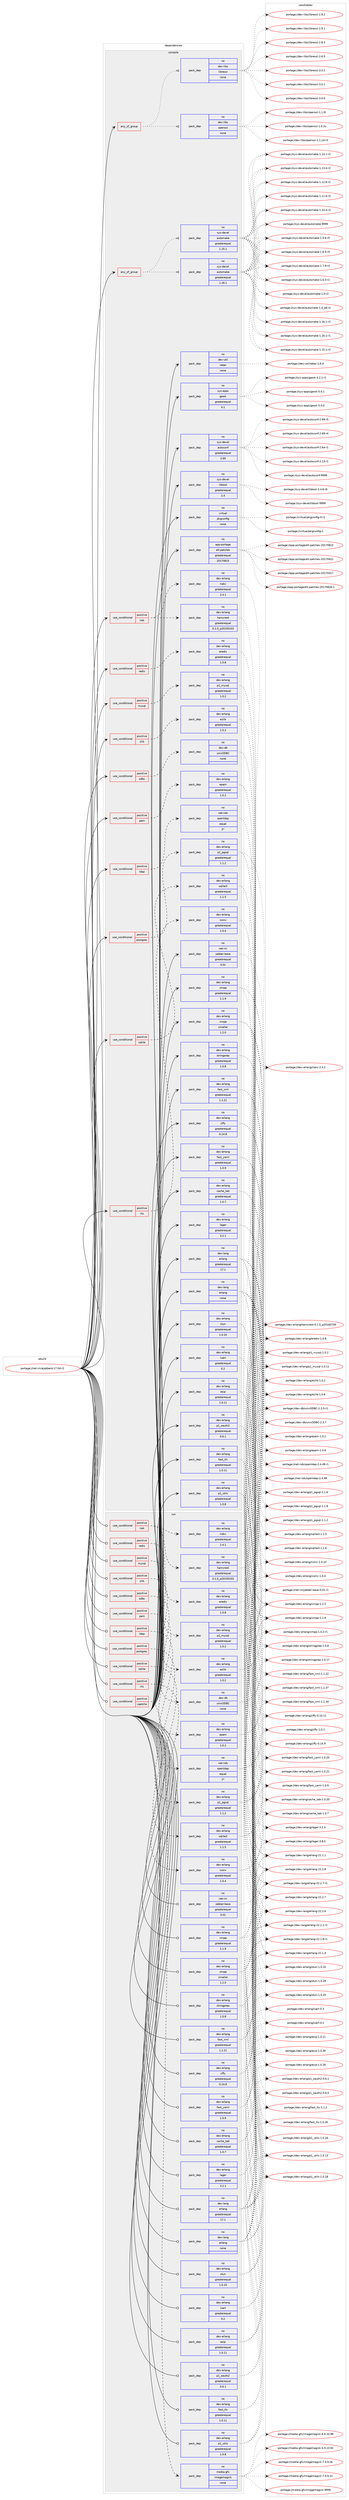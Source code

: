 digraph prolog {

# *************
# Graph options
# *************

newrank=true;
concentrate=true;
compound=true;
graph [rankdir=LR,fontname=Helvetica,fontsize=10,ranksep=1.5];#, ranksep=2.5, nodesep=0.2];
edge  [arrowhead=vee];
node  [fontname=Helvetica,fontsize=10];

# **********
# The ebuild
# **********

subgraph cluster_leftcol {
color=gray;
rank=same;
label=<<i>ebuild</i>>;
id [label="portage://net-im/ejabberd-17.04-r2", color=red, width=4, href="../net-im/ejabberd-17.04-r2.svg"];
}

# ****************
# The dependencies
# ****************

subgraph cluster_midcol {
color=gray;
label=<<i>dependencies</i>>;
subgraph cluster_compile {
fillcolor="#eeeeee";
style=filled;
label=<<i>compile</i>>;
subgraph any1192 {
dependency61687 [label=<<TABLE BORDER="0" CELLBORDER="1" CELLSPACING="0" CELLPADDING="4"><TR><TD CELLPADDING="10">any_of_group</TD></TR></TABLE>>, shape=none, color=red];subgraph pack48138 {
dependency61688 [label=<<TABLE BORDER="0" CELLBORDER="1" CELLSPACING="0" CELLPADDING="4" WIDTH="220"><TR><TD ROWSPAN="6" CELLPADDING="30">pack_dep</TD></TR><TR><TD WIDTH="110">no</TD></TR><TR><TD>dev-libs</TD></TR><TR><TD>openssl</TD></TR><TR><TD>none</TD></TR><TR><TD></TD></TR></TABLE>>, shape=none, color=blue];
}
dependency61687:e -> dependency61688:w [weight=20,style="dotted",arrowhead="oinv"];
subgraph pack48139 {
dependency61689 [label=<<TABLE BORDER="0" CELLBORDER="1" CELLSPACING="0" CELLPADDING="4" WIDTH="220"><TR><TD ROWSPAN="6" CELLPADDING="30">pack_dep</TD></TR><TR><TD WIDTH="110">no</TD></TR><TR><TD>dev-libs</TD></TR><TR><TD>libressl</TD></TR><TR><TD>none</TD></TR><TR><TD></TD></TR></TABLE>>, shape=none, color=blue];
}
dependency61687:e -> dependency61689:w [weight=20,style="dotted",arrowhead="oinv"];
}
id:e -> dependency61687:w [weight=20,style="solid",arrowhead="vee"];
subgraph any1193 {
dependency61690 [label=<<TABLE BORDER="0" CELLBORDER="1" CELLSPACING="0" CELLPADDING="4"><TR><TD CELLPADDING="10">any_of_group</TD></TR></TABLE>>, shape=none, color=red];subgraph pack48140 {
dependency61691 [label=<<TABLE BORDER="0" CELLBORDER="1" CELLSPACING="0" CELLPADDING="4" WIDTH="220"><TR><TD ROWSPAN="6" CELLPADDING="30">pack_dep</TD></TR><TR><TD WIDTH="110">no</TD></TR><TR><TD>sys-devel</TD></TR><TR><TD>automake</TD></TR><TR><TD>greaterequal</TD></TR><TR><TD>1.16.1</TD></TR></TABLE>>, shape=none, color=blue];
}
dependency61690:e -> dependency61691:w [weight=20,style="dotted",arrowhead="oinv"];
subgraph pack48141 {
dependency61692 [label=<<TABLE BORDER="0" CELLBORDER="1" CELLSPACING="0" CELLPADDING="4" WIDTH="220"><TR><TD ROWSPAN="6" CELLPADDING="30">pack_dep</TD></TR><TR><TD WIDTH="110">no</TD></TR><TR><TD>sys-devel</TD></TR><TR><TD>automake</TD></TR><TR><TD>greaterequal</TD></TR><TR><TD>1.15.1</TD></TR></TABLE>>, shape=none, color=blue];
}
dependency61690:e -> dependency61692:w [weight=20,style="dotted",arrowhead="oinv"];
}
id:e -> dependency61690:w [weight=20,style="solid",arrowhead="vee"];
subgraph cond12348 {
dependency61693 [label=<<TABLE BORDER="0" CELLBORDER="1" CELLSPACING="0" CELLPADDING="4"><TR><TD ROWSPAN="3" CELLPADDING="10">use_conditional</TD></TR><TR><TD>positive</TD></TR><TR><TD>ldap</TD></TR></TABLE>>, shape=none, color=red];
subgraph pack48142 {
dependency61694 [label=<<TABLE BORDER="0" CELLBORDER="1" CELLSPACING="0" CELLPADDING="4" WIDTH="220"><TR><TD ROWSPAN="6" CELLPADDING="30">pack_dep</TD></TR><TR><TD WIDTH="110">no</TD></TR><TR><TD>net-nds</TD></TR><TR><TD>openldap</TD></TR><TR><TD>equal</TD></TR><TR><TD>2*</TD></TR></TABLE>>, shape=none, color=blue];
}
dependency61693:e -> dependency61694:w [weight=20,style="dashed",arrowhead="vee"];
}
id:e -> dependency61693:w [weight=20,style="solid",arrowhead="vee"];
subgraph cond12349 {
dependency61695 [label=<<TABLE BORDER="0" CELLBORDER="1" CELLSPACING="0" CELLPADDING="4"><TR><TD ROWSPAN="3" CELLPADDING="10">use_conditional</TD></TR><TR><TD>positive</TD></TR><TR><TD>mysql</TD></TR></TABLE>>, shape=none, color=red];
subgraph pack48143 {
dependency61696 [label=<<TABLE BORDER="0" CELLBORDER="1" CELLSPACING="0" CELLPADDING="4" WIDTH="220"><TR><TD ROWSPAN="6" CELLPADDING="30">pack_dep</TD></TR><TR><TD WIDTH="110">no</TD></TR><TR><TD>dev-erlang</TD></TR><TR><TD>p1_mysql</TD></TR><TR><TD>greaterequal</TD></TR><TR><TD>1.0.2</TD></TR></TABLE>>, shape=none, color=blue];
}
dependency61695:e -> dependency61696:w [weight=20,style="dashed",arrowhead="vee"];
}
id:e -> dependency61695:w [weight=20,style="solid",arrowhead="vee"];
subgraph cond12350 {
dependency61697 [label=<<TABLE BORDER="0" CELLBORDER="1" CELLSPACING="0" CELLPADDING="4"><TR><TD ROWSPAN="3" CELLPADDING="10">use_conditional</TD></TR><TR><TD>positive</TD></TR><TR><TD>nls</TD></TR></TABLE>>, shape=none, color=red];
subgraph pack48144 {
dependency61698 [label=<<TABLE BORDER="0" CELLBORDER="1" CELLSPACING="0" CELLPADDING="4" WIDTH="220"><TR><TD ROWSPAN="6" CELLPADDING="30">pack_dep</TD></TR><TR><TD WIDTH="110">no</TD></TR><TR><TD>dev-erlang</TD></TR><TR><TD>iconv</TD></TR><TR><TD>greaterequal</TD></TR><TR><TD>1.0.4</TD></TR></TABLE>>, shape=none, color=blue];
}
dependency61697:e -> dependency61698:w [weight=20,style="dashed",arrowhead="vee"];
}
id:e -> dependency61697:w [weight=20,style="solid",arrowhead="vee"];
subgraph cond12351 {
dependency61699 [label=<<TABLE BORDER="0" CELLBORDER="1" CELLSPACING="0" CELLPADDING="4"><TR><TD ROWSPAN="3" CELLPADDING="10">use_conditional</TD></TR><TR><TD>positive</TD></TR><TR><TD>odbc</TD></TR></TABLE>>, shape=none, color=red];
subgraph pack48145 {
dependency61700 [label=<<TABLE BORDER="0" CELLBORDER="1" CELLSPACING="0" CELLPADDING="4" WIDTH="220"><TR><TD ROWSPAN="6" CELLPADDING="30">pack_dep</TD></TR><TR><TD WIDTH="110">no</TD></TR><TR><TD>dev-db</TD></TR><TR><TD>unixODBC</TD></TR><TR><TD>none</TD></TR><TR><TD></TD></TR></TABLE>>, shape=none, color=blue];
}
dependency61699:e -> dependency61700:w [weight=20,style="dashed",arrowhead="vee"];
}
id:e -> dependency61699:w [weight=20,style="solid",arrowhead="vee"];
subgraph cond12352 {
dependency61701 [label=<<TABLE BORDER="0" CELLBORDER="1" CELLSPACING="0" CELLPADDING="4"><TR><TD ROWSPAN="3" CELLPADDING="10">use_conditional</TD></TR><TR><TD>positive</TD></TR><TR><TD>pam</TD></TR></TABLE>>, shape=none, color=red];
subgraph pack48146 {
dependency61702 [label=<<TABLE BORDER="0" CELLBORDER="1" CELLSPACING="0" CELLPADDING="4" WIDTH="220"><TR><TD ROWSPAN="6" CELLPADDING="30">pack_dep</TD></TR><TR><TD WIDTH="110">no</TD></TR><TR><TD>dev-erlang</TD></TR><TR><TD>epam</TD></TR><TR><TD>greaterequal</TD></TR><TR><TD>1.0.2</TD></TR></TABLE>>, shape=none, color=blue];
}
dependency61701:e -> dependency61702:w [weight=20,style="dashed",arrowhead="vee"];
}
id:e -> dependency61701:w [weight=20,style="solid",arrowhead="vee"];
subgraph cond12353 {
dependency61703 [label=<<TABLE BORDER="0" CELLBORDER="1" CELLSPACING="0" CELLPADDING="4"><TR><TD ROWSPAN="3" CELLPADDING="10">use_conditional</TD></TR><TR><TD>positive</TD></TR><TR><TD>postgres</TD></TR></TABLE>>, shape=none, color=red];
subgraph pack48147 {
dependency61704 [label=<<TABLE BORDER="0" CELLBORDER="1" CELLSPACING="0" CELLPADDING="4" WIDTH="220"><TR><TD ROWSPAN="6" CELLPADDING="30">pack_dep</TD></TR><TR><TD WIDTH="110">no</TD></TR><TR><TD>dev-erlang</TD></TR><TR><TD>p1_pgsql</TD></TR><TR><TD>greaterequal</TD></TR><TR><TD>1.1.2</TD></TR></TABLE>>, shape=none, color=blue];
}
dependency61703:e -> dependency61704:w [weight=20,style="dashed",arrowhead="vee"];
}
id:e -> dependency61703:w [weight=20,style="solid",arrowhead="vee"];
subgraph cond12354 {
dependency61705 [label=<<TABLE BORDER="0" CELLBORDER="1" CELLSPACING="0" CELLPADDING="4"><TR><TD ROWSPAN="3" CELLPADDING="10">use_conditional</TD></TR><TR><TD>positive</TD></TR><TR><TD>redis</TD></TR></TABLE>>, shape=none, color=red];
subgraph pack48148 {
dependency61706 [label=<<TABLE BORDER="0" CELLBORDER="1" CELLSPACING="0" CELLPADDING="4" WIDTH="220"><TR><TD ROWSPAN="6" CELLPADDING="30">pack_dep</TD></TR><TR><TD WIDTH="110">no</TD></TR><TR><TD>dev-erlang</TD></TR><TR><TD>eredis</TD></TR><TR><TD>greaterequal</TD></TR><TR><TD>1.0.8</TD></TR></TABLE>>, shape=none, color=blue];
}
dependency61705:e -> dependency61706:w [weight=20,style="dashed",arrowhead="vee"];
}
id:e -> dependency61705:w [weight=20,style="solid",arrowhead="vee"];
subgraph cond12355 {
dependency61707 [label=<<TABLE BORDER="0" CELLBORDER="1" CELLSPACING="0" CELLPADDING="4"><TR><TD ROWSPAN="3" CELLPADDING="10">use_conditional</TD></TR><TR><TD>positive</TD></TR><TR><TD>riak</TD></TR></TABLE>>, shape=none, color=red];
subgraph pack48149 {
dependency61708 [label=<<TABLE BORDER="0" CELLBORDER="1" CELLSPACING="0" CELLPADDING="4" WIDTH="220"><TR><TD ROWSPAN="6" CELLPADDING="30">pack_dep</TD></TR><TR><TD WIDTH="110">no</TD></TR><TR><TD>dev-erlang</TD></TR><TR><TD>hamcrest</TD></TR><TR><TD>greaterequal</TD></TR><TR><TD>0.1.0_p20150103</TD></TR></TABLE>>, shape=none, color=blue];
}
dependency61707:e -> dependency61708:w [weight=20,style="dashed",arrowhead="vee"];
subgraph pack48150 {
dependency61709 [label=<<TABLE BORDER="0" CELLBORDER="1" CELLSPACING="0" CELLPADDING="4" WIDTH="220"><TR><TD ROWSPAN="6" CELLPADDING="30">pack_dep</TD></TR><TR><TD WIDTH="110">no</TD></TR><TR><TD>dev-erlang</TD></TR><TR><TD>riakc</TD></TR><TR><TD>greaterequal</TD></TR><TR><TD>2.4.1</TD></TR></TABLE>>, shape=none, color=blue];
}
dependency61707:e -> dependency61709:w [weight=20,style="dashed",arrowhead="vee"];
}
id:e -> dependency61707:w [weight=20,style="solid",arrowhead="vee"];
subgraph cond12356 {
dependency61710 [label=<<TABLE BORDER="0" CELLBORDER="1" CELLSPACING="0" CELLPADDING="4"><TR><TD ROWSPAN="3" CELLPADDING="10">use_conditional</TD></TR><TR><TD>positive</TD></TR><TR><TD>sqlite</TD></TR></TABLE>>, shape=none, color=red];
subgraph pack48151 {
dependency61711 [label=<<TABLE BORDER="0" CELLBORDER="1" CELLSPACING="0" CELLPADDING="4" WIDTH="220"><TR><TD ROWSPAN="6" CELLPADDING="30">pack_dep</TD></TR><TR><TD WIDTH="110">no</TD></TR><TR><TD>dev-erlang</TD></TR><TR><TD>sqlite3</TD></TR><TR><TD>greaterequal</TD></TR><TR><TD>1.1.5</TD></TR></TABLE>>, shape=none, color=blue];
}
dependency61710:e -> dependency61711:w [weight=20,style="dashed",arrowhead="vee"];
}
id:e -> dependency61710:w [weight=20,style="solid",arrowhead="vee"];
subgraph cond12357 {
dependency61712 [label=<<TABLE BORDER="0" CELLBORDER="1" CELLSPACING="0" CELLPADDING="4"><TR><TD ROWSPAN="3" CELLPADDING="10">use_conditional</TD></TR><TR><TD>positive</TD></TR><TR><TD>zlib</TD></TR></TABLE>>, shape=none, color=red];
subgraph pack48152 {
dependency61713 [label=<<TABLE BORDER="0" CELLBORDER="1" CELLSPACING="0" CELLPADDING="4" WIDTH="220"><TR><TD ROWSPAN="6" CELLPADDING="30">pack_dep</TD></TR><TR><TD WIDTH="110">no</TD></TR><TR><TD>dev-erlang</TD></TR><TR><TD>ezlib</TD></TR><TR><TD>greaterequal</TD></TR><TR><TD>1.0.2</TD></TR></TABLE>>, shape=none, color=blue];
}
dependency61712:e -> dependency61713:w [weight=20,style="dashed",arrowhead="vee"];
}
id:e -> dependency61712:w [weight=20,style="solid",arrowhead="vee"];
subgraph pack48153 {
dependency61714 [label=<<TABLE BORDER="0" CELLBORDER="1" CELLSPACING="0" CELLPADDING="4" WIDTH="220"><TR><TD ROWSPAN="6" CELLPADDING="30">pack_dep</TD></TR><TR><TD WIDTH="110">no</TD></TR><TR><TD>app-portage</TD></TR><TR><TD>elt-patches</TD></TR><TR><TD>greaterequal</TD></TR><TR><TD>20170815</TD></TR></TABLE>>, shape=none, color=blue];
}
id:e -> dependency61714:w [weight=20,style="solid",arrowhead="vee"];
subgraph pack48154 {
dependency61715 [label=<<TABLE BORDER="0" CELLBORDER="1" CELLSPACING="0" CELLPADDING="4" WIDTH="220"><TR><TD ROWSPAN="6" CELLPADDING="30">pack_dep</TD></TR><TR><TD WIDTH="110">no</TD></TR><TR><TD>dev-erlang</TD></TR><TR><TD>cache_tab</TD></TR><TR><TD>greaterequal</TD></TR><TR><TD>1.0.7</TD></TR></TABLE>>, shape=none, color=blue];
}
id:e -> dependency61715:w [weight=20,style="solid",arrowhead="vee"];
subgraph pack48155 {
dependency61716 [label=<<TABLE BORDER="0" CELLBORDER="1" CELLSPACING="0" CELLPADDING="4" WIDTH="220"><TR><TD ROWSPAN="6" CELLPADDING="30">pack_dep</TD></TR><TR><TD WIDTH="110">no</TD></TR><TR><TD>dev-erlang</TD></TR><TR><TD>esip</TD></TR><TR><TD>greaterequal</TD></TR><TR><TD>1.0.11</TD></TR></TABLE>>, shape=none, color=blue];
}
id:e -> dependency61716:w [weight=20,style="solid",arrowhead="vee"];
subgraph pack48156 {
dependency61717 [label=<<TABLE BORDER="0" CELLBORDER="1" CELLSPACING="0" CELLPADDING="4" WIDTH="220"><TR><TD ROWSPAN="6" CELLPADDING="30">pack_dep</TD></TR><TR><TD WIDTH="110">no</TD></TR><TR><TD>dev-erlang</TD></TR><TR><TD>fast_tls</TD></TR><TR><TD>greaterequal</TD></TR><TR><TD>1.0.11</TD></TR></TABLE>>, shape=none, color=blue];
}
id:e -> dependency61717:w [weight=20,style="solid",arrowhead="vee"];
subgraph pack48157 {
dependency61718 [label=<<TABLE BORDER="0" CELLBORDER="1" CELLSPACING="0" CELLPADDING="4" WIDTH="220"><TR><TD ROWSPAN="6" CELLPADDING="30">pack_dep</TD></TR><TR><TD WIDTH="110">no</TD></TR><TR><TD>dev-erlang</TD></TR><TR><TD>fast_xml</TD></TR><TR><TD>greaterequal</TD></TR><TR><TD>1.1.21</TD></TR></TABLE>>, shape=none, color=blue];
}
id:e -> dependency61718:w [weight=20,style="solid",arrowhead="vee"];
subgraph pack48158 {
dependency61719 [label=<<TABLE BORDER="0" CELLBORDER="1" CELLSPACING="0" CELLPADDING="4" WIDTH="220"><TR><TD ROWSPAN="6" CELLPADDING="30">pack_dep</TD></TR><TR><TD WIDTH="110">no</TD></TR><TR><TD>dev-erlang</TD></TR><TR><TD>fast_yaml</TD></TR><TR><TD>greaterequal</TD></TR><TR><TD>1.0.9</TD></TR></TABLE>>, shape=none, color=blue];
}
id:e -> dependency61719:w [weight=20,style="solid",arrowhead="vee"];
subgraph pack48159 {
dependency61720 [label=<<TABLE BORDER="0" CELLBORDER="1" CELLSPACING="0" CELLPADDING="4" WIDTH="220"><TR><TD ROWSPAN="6" CELLPADDING="30">pack_dep</TD></TR><TR><TD WIDTH="110">no</TD></TR><TR><TD>dev-erlang</TD></TR><TR><TD>jiffy</TD></TR><TR><TD>greaterequal</TD></TR><TR><TD>0.14.8</TD></TR></TABLE>>, shape=none, color=blue];
}
id:e -> dependency61720:w [weight=20,style="solid",arrowhead="vee"];
subgraph pack48160 {
dependency61721 [label=<<TABLE BORDER="0" CELLBORDER="1" CELLSPACING="0" CELLPADDING="4" WIDTH="220"><TR><TD ROWSPAN="6" CELLPADDING="30">pack_dep</TD></TR><TR><TD WIDTH="110">no</TD></TR><TR><TD>dev-erlang</TD></TR><TR><TD>lager</TD></TR><TR><TD>greaterequal</TD></TR><TR><TD>3.2.1</TD></TR></TABLE>>, shape=none, color=blue];
}
id:e -> dependency61721:w [weight=20,style="solid",arrowhead="vee"];
subgraph pack48161 {
dependency61722 [label=<<TABLE BORDER="0" CELLBORDER="1" CELLSPACING="0" CELLPADDING="4" WIDTH="220"><TR><TD ROWSPAN="6" CELLPADDING="30">pack_dep</TD></TR><TR><TD WIDTH="110">no</TD></TR><TR><TD>dev-erlang</TD></TR><TR><TD>luerl</TD></TR><TR><TD>greaterequal</TD></TR><TR><TD>0.2</TD></TR></TABLE>>, shape=none, color=blue];
}
id:e -> dependency61722:w [weight=20,style="solid",arrowhead="vee"];
subgraph pack48162 {
dependency61723 [label=<<TABLE BORDER="0" CELLBORDER="1" CELLSPACING="0" CELLPADDING="4" WIDTH="220"><TR><TD ROWSPAN="6" CELLPADDING="30">pack_dep</TD></TR><TR><TD WIDTH="110">no</TD></TR><TR><TD>dev-erlang</TD></TR><TR><TD>p1_oauth2</TD></TR><TR><TD>greaterequal</TD></TR><TR><TD>0.6.1</TD></TR></TABLE>>, shape=none, color=blue];
}
id:e -> dependency61723:w [weight=20,style="solid",arrowhead="vee"];
subgraph pack48163 {
dependency61724 [label=<<TABLE BORDER="0" CELLBORDER="1" CELLSPACING="0" CELLPADDING="4" WIDTH="220"><TR><TD ROWSPAN="6" CELLPADDING="30">pack_dep</TD></TR><TR><TD WIDTH="110">no</TD></TR><TR><TD>dev-erlang</TD></TR><TR><TD>p1_utils</TD></TR><TR><TD>greaterequal</TD></TR><TR><TD>1.0.8</TD></TR></TABLE>>, shape=none, color=blue];
}
id:e -> dependency61724:w [weight=20,style="solid",arrowhead="vee"];
subgraph pack48164 {
dependency61725 [label=<<TABLE BORDER="0" CELLBORDER="1" CELLSPACING="0" CELLPADDING="4" WIDTH="220"><TR><TD ROWSPAN="6" CELLPADDING="30">pack_dep</TD></TR><TR><TD WIDTH="110">no</TD></TR><TR><TD>dev-erlang</TD></TR><TR><TD>stringprep</TD></TR><TR><TD>greaterequal</TD></TR><TR><TD>1.0.8</TD></TR></TABLE>>, shape=none, color=blue];
}
id:e -> dependency61725:w [weight=20,style="solid",arrowhead="vee"];
subgraph pack48165 {
dependency61726 [label=<<TABLE BORDER="0" CELLBORDER="1" CELLSPACING="0" CELLPADDING="4" WIDTH="220"><TR><TD ROWSPAN="6" CELLPADDING="30">pack_dep</TD></TR><TR><TD WIDTH="110">no</TD></TR><TR><TD>dev-erlang</TD></TR><TR><TD>stun</TD></TR><TR><TD>greaterequal</TD></TR><TR><TD>1.0.10</TD></TR></TABLE>>, shape=none, color=blue];
}
id:e -> dependency61726:w [weight=20,style="solid",arrowhead="vee"];
subgraph pack48166 {
dependency61727 [label=<<TABLE BORDER="0" CELLBORDER="1" CELLSPACING="0" CELLPADDING="4" WIDTH="220"><TR><TD ROWSPAN="6" CELLPADDING="30">pack_dep</TD></TR><TR><TD WIDTH="110">no</TD></TR><TR><TD>dev-erlang</TD></TR><TR><TD>xmpp</TD></TR><TR><TD>greaterequal</TD></TR><TR><TD>1.1.9</TD></TR></TABLE>>, shape=none, color=blue];
}
id:e -> dependency61727:w [weight=20,style="solid",arrowhead="vee"];
subgraph pack48167 {
dependency61728 [label=<<TABLE BORDER="0" CELLBORDER="1" CELLSPACING="0" CELLPADDING="4" WIDTH="220"><TR><TD ROWSPAN="6" CELLPADDING="30">pack_dep</TD></TR><TR><TD WIDTH="110">no</TD></TR><TR><TD>dev-erlang</TD></TR><TR><TD>xmpp</TD></TR><TR><TD>smaller</TD></TR><TR><TD>1.2.0</TD></TR></TABLE>>, shape=none, color=blue];
}
id:e -> dependency61728:w [weight=20,style="solid",arrowhead="vee"];
subgraph pack48168 {
dependency61729 [label=<<TABLE BORDER="0" CELLBORDER="1" CELLSPACING="0" CELLPADDING="4" WIDTH="220"><TR><TD ROWSPAN="6" CELLPADDING="30">pack_dep</TD></TR><TR><TD WIDTH="110">no</TD></TR><TR><TD>dev-lang</TD></TR><TR><TD>erlang</TD></TR><TR><TD>greaterequal</TD></TR><TR><TD>17.1</TD></TR></TABLE>>, shape=none, color=blue];
}
id:e -> dependency61729:w [weight=20,style="solid",arrowhead="vee"];
subgraph pack48169 {
dependency61730 [label=<<TABLE BORDER="0" CELLBORDER="1" CELLSPACING="0" CELLPADDING="4" WIDTH="220"><TR><TD ROWSPAN="6" CELLPADDING="30">pack_dep</TD></TR><TR><TD WIDTH="110">no</TD></TR><TR><TD>dev-lang</TD></TR><TR><TD>erlang</TD></TR><TR><TD>none</TD></TR><TR><TD></TD></TR></TABLE>>, shape=none, color=blue];
}
id:e -> dependency61730:w [weight=20,style="solid",arrowhead="vee"];
subgraph pack48170 {
dependency61731 [label=<<TABLE BORDER="0" CELLBORDER="1" CELLSPACING="0" CELLPADDING="4" WIDTH="220"><TR><TD ROWSPAN="6" CELLPADDING="30">pack_dep</TD></TR><TR><TD WIDTH="110">no</TD></TR><TR><TD>dev-util</TD></TR><TR><TD>rebar</TD></TR><TR><TD>none</TD></TR><TR><TD></TD></TR></TABLE>>, shape=none, color=blue];
}
id:e -> dependency61731:w [weight=20,style="solid",arrowhead="vee"];
subgraph pack48171 {
dependency61732 [label=<<TABLE BORDER="0" CELLBORDER="1" CELLSPACING="0" CELLPADDING="4" WIDTH="220"><TR><TD ROWSPAN="6" CELLPADDING="30">pack_dep</TD></TR><TR><TD WIDTH="110">no</TD></TR><TR><TD>net-im</TD></TR><TR><TD>jabber-base</TD></TR><TR><TD>greaterequal</TD></TR><TR><TD>0.01</TD></TR></TABLE>>, shape=none, color=blue];
}
id:e -> dependency61732:w [weight=20,style="solid",arrowhead="vee"];
subgraph pack48172 {
dependency61733 [label=<<TABLE BORDER="0" CELLBORDER="1" CELLSPACING="0" CELLPADDING="4" WIDTH="220"><TR><TD ROWSPAN="6" CELLPADDING="30">pack_dep</TD></TR><TR><TD WIDTH="110">no</TD></TR><TR><TD>sys-apps</TD></TR><TR><TD>gawk</TD></TR><TR><TD>greaterequal</TD></TR><TR><TD>4.1</TD></TR></TABLE>>, shape=none, color=blue];
}
id:e -> dependency61733:w [weight=20,style="solid",arrowhead="vee"];
subgraph pack48173 {
dependency61734 [label=<<TABLE BORDER="0" CELLBORDER="1" CELLSPACING="0" CELLPADDING="4" WIDTH="220"><TR><TD ROWSPAN="6" CELLPADDING="30">pack_dep</TD></TR><TR><TD WIDTH="110">no</TD></TR><TR><TD>sys-devel</TD></TR><TR><TD>autoconf</TD></TR><TR><TD>greaterequal</TD></TR><TR><TD>2.69</TD></TR></TABLE>>, shape=none, color=blue];
}
id:e -> dependency61734:w [weight=20,style="solid",arrowhead="vee"];
subgraph pack48174 {
dependency61735 [label=<<TABLE BORDER="0" CELLBORDER="1" CELLSPACING="0" CELLPADDING="4" WIDTH="220"><TR><TD ROWSPAN="6" CELLPADDING="30">pack_dep</TD></TR><TR><TD WIDTH="110">no</TD></TR><TR><TD>sys-devel</TD></TR><TR><TD>libtool</TD></TR><TR><TD>greaterequal</TD></TR><TR><TD>2.4</TD></TR></TABLE>>, shape=none, color=blue];
}
id:e -> dependency61735:w [weight=20,style="solid",arrowhead="vee"];
subgraph pack48175 {
dependency61736 [label=<<TABLE BORDER="0" CELLBORDER="1" CELLSPACING="0" CELLPADDING="4" WIDTH="220"><TR><TD ROWSPAN="6" CELLPADDING="30">pack_dep</TD></TR><TR><TD WIDTH="110">no</TD></TR><TR><TD>virtual</TD></TR><TR><TD>pkgconfig</TD></TR><TR><TD>none</TD></TR><TR><TD></TD></TR></TABLE>>, shape=none, color=blue];
}
id:e -> dependency61736:w [weight=20,style="solid",arrowhead="vee"];
}
subgraph cluster_compileandrun {
fillcolor="#eeeeee";
style=filled;
label=<<i>compile and run</i>>;
}
subgraph cluster_run {
fillcolor="#eeeeee";
style=filled;
label=<<i>run</i>>;
subgraph cond12358 {
dependency61737 [label=<<TABLE BORDER="0" CELLBORDER="1" CELLSPACING="0" CELLPADDING="4"><TR><TD ROWSPAN="3" CELLPADDING="10">use_conditional</TD></TR><TR><TD>positive</TD></TR><TR><TD>captcha</TD></TR></TABLE>>, shape=none, color=red];
subgraph pack48176 {
dependency61738 [label=<<TABLE BORDER="0" CELLBORDER="1" CELLSPACING="0" CELLPADDING="4" WIDTH="220"><TR><TD ROWSPAN="6" CELLPADDING="30">pack_dep</TD></TR><TR><TD WIDTH="110">no</TD></TR><TR><TD>media-gfx</TD></TR><TR><TD>imagemagick</TD></TR><TR><TD>none</TD></TR><TR><TD></TD></TR></TABLE>>, shape=none, color=blue];
}
dependency61737:e -> dependency61738:w [weight=20,style="dashed",arrowhead="vee"];
}
id:e -> dependency61737:w [weight=20,style="solid",arrowhead="odot"];
subgraph cond12359 {
dependency61739 [label=<<TABLE BORDER="0" CELLBORDER="1" CELLSPACING="0" CELLPADDING="4"><TR><TD ROWSPAN="3" CELLPADDING="10">use_conditional</TD></TR><TR><TD>positive</TD></TR><TR><TD>ldap</TD></TR></TABLE>>, shape=none, color=red];
subgraph pack48177 {
dependency61740 [label=<<TABLE BORDER="0" CELLBORDER="1" CELLSPACING="0" CELLPADDING="4" WIDTH="220"><TR><TD ROWSPAN="6" CELLPADDING="30">pack_dep</TD></TR><TR><TD WIDTH="110">no</TD></TR><TR><TD>net-nds</TD></TR><TR><TD>openldap</TD></TR><TR><TD>equal</TD></TR><TR><TD>2*</TD></TR></TABLE>>, shape=none, color=blue];
}
dependency61739:e -> dependency61740:w [weight=20,style="dashed",arrowhead="vee"];
}
id:e -> dependency61739:w [weight=20,style="solid",arrowhead="odot"];
subgraph cond12360 {
dependency61741 [label=<<TABLE BORDER="0" CELLBORDER="1" CELLSPACING="0" CELLPADDING="4"><TR><TD ROWSPAN="3" CELLPADDING="10">use_conditional</TD></TR><TR><TD>positive</TD></TR><TR><TD>mysql</TD></TR></TABLE>>, shape=none, color=red];
subgraph pack48178 {
dependency61742 [label=<<TABLE BORDER="0" CELLBORDER="1" CELLSPACING="0" CELLPADDING="4" WIDTH="220"><TR><TD ROWSPAN="6" CELLPADDING="30">pack_dep</TD></TR><TR><TD WIDTH="110">no</TD></TR><TR><TD>dev-erlang</TD></TR><TR><TD>p1_mysql</TD></TR><TR><TD>greaterequal</TD></TR><TR><TD>1.0.2</TD></TR></TABLE>>, shape=none, color=blue];
}
dependency61741:e -> dependency61742:w [weight=20,style="dashed",arrowhead="vee"];
}
id:e -> dependency61741:w [weight=20,style="solid",arrowhead="odot"];
subgraph cond12361 {
dependency61743 [label=<<TABLE BORDER="0" CELLBORDER="1" CELLSPACING="0" CELLPADDING="4"><TR><TD ROWSPAN="3" CELLPADDING="10">use_conditional</TD></TR><TR><TD>positive</TD></TR><TR><TD>nls</TD></TR></TABLE>>, shape=none, color=red];
subgraph pack48179 {
dependency61744 [label=<<TABLE BORDER="0" CELLBORDER="1" CELLSPACING="0" CELLPADDING="4" WIDTH="220"><TR><TD ROWSPAN="6" CELLPADDING="30">pack_dep</TD></TR><TR><TD WIDTH="110">no</TD></TR><TR><TD>dev-erlang</TD></TR><TR><TD>iconv</TD></TR><TR><TD>greaterequal</TD></TR><TR><TD>1.0.4</TD></TR></TABLE>>, shape=none, color=blue];
}
dependency61743:e -> dependency61744:w [weight=20,style="dashed",arrowhead="vee"];
}
id:e -> dependency61743:w [weight=20,style="solid",arrowhead="odot"];
subgraph cond12362 {
dependency61745 [label=<<TABLE BORDER="0" CELLBORDER="1" CELLSPACING="0" CELLPADDING="4"><TR><TD ROWSPAN="3" CELLPADDING="10">use_conditional</TD></TR><TR><TD>positive</TD></TR><TR><TD>odbc</TD></TR></TABLE>>, shape=none, color=red];
subgraph pack48180 {
dependency61746 [label=<<TABLE BORDER="0" CELLBORDER="1" CELLSPACING="0" CELLPADDING="4" WIDTH="220"><TR><TD ROWSPAN="6" CELLPADDING="30">pack_dep</TD></TR><TR><TD WIDTH="110">no</TD></TR><TR><TD>dev-db</TD></TR><TR><TD>unixODBC</TD></TR><TR><TD>none</TD></TR><TR><TD></TD></TR></TABLE>>, shape=none, color=blue];
}
dependency61745:e -> dependency61746:w [weight=20,style="dashed",arrowhead="vee"];
}
id:e -> dependency61745:w [weight=20,style="solid",arrowhead="odot"];
subgraph cond12363 {
dependency61747 [label=<<TABLE BORDER="0" CELLBORDER="1" CELLSPACING="0" CELLPADDING="4"><TR><TD ROWSPAN="3" CELLPADDING="10">use_conditional</TD></TR><TR><TD>positive</TD></TR><TR><TD>pam</TD></TR></TABLE>>, shape=none, color=red];
subgraph pack48181 {
dependency61748 [label=<<TABLE BORDER="0" CELLBORDER="1" CELLSPACING="0" CELLPADDING="4" WIDTH="220"><TR><TD ROWSPAN="6" CELLPADDING="30">pack_dep</TD></TR><TR><TD WIDTH="110">no</TD></TR><TR><TD>dev-erlang</TD></TR><TR><TD>epam</TD></TR><TR><TD>greaterequal</TD></TR><TR><TD>1.0.2</TD></TR></TABLE>>, shape=none, color=blue];
}
dependency61747:e -> dependency61748:w [weight=20,style="dashed",arrowhead="vee"];
}
id:e -> dependency61747:w [weight=20,style="solid",arrowhead="odot"];
subgraph cond12364 {
dependency61749 [label=<<TABLE BORDER="0" CELLBORDER="1" CELLSPACING="0" CELLPADDING="4"><TR><TD ROWSPAN="3" CELLPADDING="10">use_conditional</TD></TR><TR><TD>positive</TD></TR><TR><TD>postgres</TD></TR></TABLE>>, shape=none, color=red];
subgraph pack48182 {
dependency61750 [label=<<TABLE BORDER="0" CELLBORDER="1" CELLSPACING="0" CELLPADDING="4" WIDTH="220"><TR><TD ROWSPAN="6" CELLPADDING="30">pack_dep</TD></TR><TR><TD WIDTH="110">no</TD></TR><TR><TD>dev-erlang</TD></TR><TR><TD>p1_pgsql</TD></TR><TR><TD>greaterequal</TD></TR><TR><TD>1.1.2</TD></TR></TABLE>>, shape=none, color=blue];
}
dependency61749:e -> dependency61750:w [weight=20,style="dashed",arrowhead="vee"];
}
id:e -> dependency61749:w [weight=20,style="solid",arrowhead="odot"];
subgraph cond12365 {
dependency61751 [label=<<TABLE BORDER="0" CELLBORDER="1" CELLSPACING="0" CELLPADDING="4"><TR><TD ROWSPAN="3" CELLPADDING="10">use_conditional</TD></TR><TR><TD>positive</TD></TR><TR><TD>redis</TD></TR></TABLE>>, shape=none, color=red];
subgraph pack48183 {
dependency61752 [label=<<TABLE BORDER="0" CELLBORDER="1" CELLSPACING="0" CELLPADDING="4" WIDTH="220"><TR><TD ROWSPAN="6" CELLPADDING="30">pack_dep</TD></TR><TR><TD WIDTH="110">no</TD></TR><TR><TD>dev-erlang</TD></TR><TR><TD>eredis</TD></TR><TR><TD>greaterequal</TD></TR><TR><TD>1.0.8</TD></TR></TABLE>>, shape=none, color=blue];
}
dependency61751:e -> dependency61752:w [weight=20,style="dashed",arrowhead="vee"];
}
id:e -> dependency61751:w [weight=20,style="solid",arrowhead="odot"];
subgraph cond12366 {
dependency61753 [label=<<TABLE BORDER="0" CELLBORDER="1" CELLSPACING="0" CELLPADDING="4"><TR><TD ROWSPAN="3" CELLPADDING="10">use_conditional</TD></TR><TR><TD>positive</TD></TR><TR><TD>riak</TD></TR></TABLE>>, shape=none, color=red];
subgraph pack48184 {
dependency61754 [label=<<TABLE BORDER="0" CELLBORDER="1" CELLSPACING="0" CELLPADDING="4" WIDTH="220"><TR><TD ROWSPAN="6" CELLPADDING="30">pack_dep</TD></TR><TR><TD WIDTH="110">no</TD></TR><TR><TD>dev-erlang</TD></TR><TR><TD>hamcrest</TD></TR><TR><TD>greaterequal</TD></TR><TR><TD>0.1.0_p20150103</TD></TR></TABLE>>, shape=none, color=blue];
}
dependency61753:e -> dependency61754:w [weight=20,style="dashed",arrowhead="vee"];
subgraph pack48185 {
dependency61755 [label=<<TABLE BORDER="0" CELLBORDER="1" CELLSPACING="0" CELLPADDING="4" WIDTH="220"><TR><TD ROWSPAN="6" CELLPADDING="30">pack_dep</TD></TR><TR><TD WIDTH="110">no</TD></TR><TR><TD>dev-erlang</TD></TR><TR><TD>riakc</TD></TR><TR><TD>greaterequal</TD></TR><TR><TD>2.4.1</TD></TR></TABLE>>, shape=none, color=blue];
}
dependency61753:e -> dependency61755:w [weight=20,style="dashed",arrowhead="vee"];
}
id:e -> dependency61753:w [weight=20,style="solid",arrowhead="odot"];
subgraph cond12367 {
dependency61756 [label=<<TABLE BORDER="0" CELLBORDER="1" CELLSPACING="0" CELLPADDING="4"><TR><TD ROWSPAN="3" CELLPADDING="10">use_conditional</TD></TR><TR><TD>positive</TD></TR><TR><TD>sqlite</TD></TR></TABLE>>, shape=none, color=red];
subgraph pack48186 {
dependency61757 [label=<<TABLE BORDER="0" CELLBORDER="1" CELLSPACING="0" CELLPADDING="4" WIDTH="220"><TR><TD ROWSPAN="6" CELLPADDING="30">pack_dep</TD></TR><TR><TD WIDTH="110">no</TD></TR><TR><TD>dev-erlang</TD></TR><TR><TD>sqlite3</TD></TR><TR><TD>greaterequal</TD></TR><TR><TD>1.1.5</TD></TR></TABLE>>, shape=none, color=blue];
}
dependency61756:e -> dependency61757:w [weight=20,style="dashed",arrowhead="vee"];
}
id:e -> dependency61756:w [weight=20,style="solid",arrowhead="odot"];
subgraph cond12368 {
dependency61758 [label=<<TABLE BORDER="0" CELLBORDER="1" CELLSPACING="0" CELLPADDING="4"><TR><TD ROWSPAN="3" CELLPADDING="10">use_conditional</TD></TR><TR><TD>positive</TD></TR><TR><TD>zlib</TD></TR></TABLE>>, shape=none, color=red];
subgraph pack48187 {
dependency61759 [label=<<TABLE BORDER="0" CELLBORDER="1" CELLSPACING="0" CELLPADDING="4" WIDTH="220"><TR><TD ROWSPAN="6" CELLPADDING="30">pack_dep</TD></TR><TR><TD WIDTH="110">no</TD></TR><TR><TD>dev-erlang</TD></TR><TR><TD>ezlib</TD></TR><TR><TD>greaterequal</TD></TR><TR><TD>1.0.2</TD></TR></TABLE>>, shape=none, color=blue];
}
dependency61758:e -> dependency61759:w [weight=20,style="dashed",arrowhead="vee"];
}
id:e -> dependency61758:w [weight=20,style="solid",arrowhead="odot"];
subgraph pack48188 {
dependency61760 [label=<<TABLE BORDER="0" CELLBORDER="1" CELLSPACING="0" CELLPADDING="4" WIDTH="220"><TR><TD ROWSPAN="6" CELLPADDING="30">pack_dep</TD></TR><TR><TD WIDTH="110">no</TD></TR><TR><TD>dev-erlang</TD></TR><TR><TD>cache_tab</TD></TR><TR><TD>greaterequal</TD></TR><TR><TD>1.0.7</TD></TR></TABLE>>, shape=none, color=blue];
}
id:e -> dependency61760:w [weight=20,style="solid",arrowhead="odot"];
subgraph pack48189 {
dependency61761 [label=<<TABLE BORDER="0" CELLBORDER="1" CELLSPACING="0" CELLPADDING="4" WIDTH="220"><TR><TD ROWSPAN="6" CELLPADDING="30">pack_dep</TD></TR><TR><TD WIDTH="110">no</TD></TR><TR><TD>dev-erlang</TD></TR><TR><TD>esip</TD></TR><TR><TD>greaterequal</TD></TR><TR><TD>1.0.11</TD></TR></TABLE>>, shape=none, color=blue];
}
id:e -> dependency61761:w [weight=20,style="solid",arrowhead="odot"];
subgraph pack48190 {
dependency61762 [label=<<TABLE BORDER="0" CELLBORDER="1" CELLSPACING="0" CELLPADDING="4" WIDTH="220"><TR><TD ROWSPAN="6" CELLPADDING="30">pack_dep</TD></TR><TR><TD WIDTH="110">no</TD></TR><TR><TD>dev-erlang</TD></TR><TR><TD>fast_tls</TD></TR><TR><TD>greaterequal</TD></TR><TR><TD>1.0.11</TD></TR></TABLE>>, shape=none, color=blue];
}
id:e -> dependency61762:w [weight=20,style="solid",arrowhead="odot"];
subgraph pack48191 {
dependency61763 [label=<<TABLE BORDER="0" CELLBORDER="1" CELLSPACING="0" CELLPADDING="4" WIDTH="220"><TR><TD ROWSPAN="6" CELLPADDING="30">pack_dep</TD></TR><TR><TD WIDTH="110">no</TD></TR><TR><TD>dev-erlang</TD></TR><TR><TD>fast_xml</TD></TR><TR><TD>greaterequal</TD></TR><TR><TD>1.1.21</TD></TR></TABLE>>, shape=none, color=blue];
}
id:e -> dependency61763:w [weight=20,style="solid",arrowhead="odot"];
subgraph pack48192 {
dependency61764 [label=<<TABLE BORDER="0" CELLBORDER="1" CELLSPACING="0" CELLPADDING="4" WIDTH="220"><TR><TD ROWSPAN="6" CELLPADDING="30">pack_dep</TD></TR><TR><TD WIDTH="110">no</TD></TR><TR><TD>dev-erlang</TD></TR><TR><TD>fast_yaml</TD></TR><TR><TD>greaterequal</TD></TR><TR><TD>1.0.9</TD></TR></TABLE>>, shape=none, color=blue];
}
id:e -> dependency61764:w [weight=20,style="solid",arrowhead="odot"];
subgraph pack48193 {
dependency61765 [label=<<TABLE BORDER="0" CELLBORDER="1" CELLSPACING="0" CELLPADDING="4" WIDTH="220"><TR><TD ROWSPAN="6" CELLPADDING="30">pack_dep</TD></TR><TR><TD WIDTH="110">no</TD></TR><TR><TD>dev-erlang</TD></TR><TR><TD>jiffy</TD></TR><TR><TD>greaterequal</TD></TR><TR><TD>0.14.8</TD></TR></TABLE>>, shape=none, color=blue];
}
id:e -> dependency61765:w [weight=20,style="solid",arrowhead="odot"];
subgraph pack48194 {
dependency61766 [label=<<TABLE BORDER="0" CELLBORDER="1" CELLSPACING="0" CELLPADDING="4" WIDTH="220"><TR><TD ROWSPAN="6" CELLPADDING="30">pack_dep</TD></TR><TR><TD WIDTH="110">no</TD></TR><TR><TD>dev-erlang</TD></TR><TR><TD>lager</TD></TR><TR><TD>greaterequal</TD></TR><TR><TD>3.2.1</TD></TR></TABLE>>, shape=none, color=blue];
}
id:e -> dependency61766:w [weight=20,style="solid",arrowhead="odot"];
subgraph pack48195 {
dependency61767 [label=<<TABLE BORDER="0" CELLBORDER="1" CELLSPACING="0" CELLPADDING="4" WIDTH="220"><TR><TD ROWSPAN="6" CELLPADDING="30">pack_dep</TD></TR><TR><TD WIDTH="110">no</TD></TR><TR><TD>dev-erlang</TD></TR><TR><TD>luerl</TD></TR><TR><TD>greaterequal</TD></TR><TR><TD>0.2</TD></TR></TABLE>>, shape=none, color=blue];
}
id:e -> dependency61767:w [weight=20,style="solid",arrowhead="odot"];
subgraph pack48196 {
dependency61768 [label=<<TABLE BORDER="0" CELLBORDER="1" CELLSPACING="0" CELLPADDING="4" WIDTH="220"><TR><TD ROWSPAN="6" CELLPADDING="30">pack_dep</TD></TR><TR><TD WIDTH="110">no</TD></TR><TR><TD>dev-erlang</TD></TR><TR><TD>p1_oauth2</TD></TR><TR><TD>greaterequal</TD></TR><TR><TD>0.6.1</TD></TR></TABLE>>, shape=none, color=blue];
}
id:e -> dependency61768:w [weight=20,style="solid",arrowhead="odot"];
subgraph pack48197 {
dependency61769 [label=<<TABLE BORDER="0" CELLBORDER="1" CELLSPACING="0" CELLPADDING="4" WIDTH="220"><TR><TD ROWSPAN="6" CELLPADDING="30">pack_dep</TD></TR><TR><TD WIDTH="110">no</TD></TR><TR><TD>dev-erlang</TD></TR><TR><TD>p1_utils</TD></TR><TR><TD>greaterequal</TD></TR><TR><TD>1.0.8</TD></TR></TABLE>>, shape=none, color=blue];
}
id:e -> dependency61769:w [weight=20,style="solid",arrowhead="odot"];
subgraph pack48198 {
dependency61770 [label=<<TABLE BORDER="0" CELLBORDER="1" CELLSPACING="0" CELLPADDING="4" WIDTH="220"><TR><TD ROWSPAN="6" CELLPADDING="30">pack_dep</TD></TR><TR><TD WIDTH="110">no</TD></TR><TR><TD>dev-erlang</TD></TR><TR><TD>stringprep</TD></TR><TR><TD>greaterequal</TD></TR><TR><TD>1.0.8</TD></TR></TABLE>>, shape=none, color=blue];
}
id:e -> dependency61770:w [weight=20,style="solid",arrowhead="odot"];
subgraph pack48199 {
dependency61771 [label=<<TABLE BORDER="0" CELLBORDER="1" CELLSPACING="0" CELLPADDING="4" WIDTH="220"><TR><TD ROWSPAN="6" CELLPADDING="30">pack_dep</TD></TR><TR><TD WIDTH="110">no</TD></TR><TR><TD>dev-erlang</TD></TR><TR><TD>stun</TD></TR><TR><TD>greaterequal</TD></TR><TR><TD>1.0.10</TD></TR></TABLE>>, shape=none, color=blue];
}
id:e -> dependency61771:w [weight=20,style="solid",arrowhead="odot"];
subgraph pack48200 {
dependency61772 [label=<<TABLE BORDER="0" CELLBORDER="1" CELLSPACING="0" CELLPADDING="4" WIDTH="220"><TR><TD ROWSPAN="6" CELLPADDING="30">pack_dep</TD></TR><TR><TD WIDTH="110">no</TD></TR><TR><TD>dev-erlang</TD></TR><TR><TD>xmpp</TD></TR><TR><TD>greaterequal</TD></TR><TR><TD>1.1.9</TD></TR></TABLE>>, shape=none, color=blue];
}
id:e -> dependency61772:w [weight=20,style="solid",arrowhead="odot"];
subgraph pack48201 {
dependency61773 [label=<<TABLE BORDER="0" CELLBORDER="1" CELLSPACING="0" CELLPADDING="4" WIDTH="220"><TR><TD ROWSPAN="6" CELLPADDING="30">pack_dep</TD></TR><TR><TD WIDTH="110">no</TD></TR><TR><TD>dev-erlang</TD></TR><TR><TD>xmpp</TD></TR><TR><TD>smaller</TD></TR><TR><TD>1.2.0</TD></TR></TABLE>>, shape=none, color=blue];
}
id:e -> dependency61773:w [weight=20,style="solid",arrowhead="odot"];
subgraph pack48202 {
dependency61774 [label=<<TABLE BORDER="0" CELLBORDER="1" CELLSPACING="0" CELLPADDING="4" WIDTH="220"><TR><TD ROWSPAN="6" CELLPADDING="30">pack_dep</TD></TR><TR><TD WIDTH="110">no</TD></TR><TR><TD>dev-lang</TD></TR><TR><TD>erlang</TD></TR><TR><TD>greaterequal</TD></TR><TR><TD>17.1</TD></TR></TABLE>>, shape=none, color=blue];
}
id:e -> dependency61774:w [weight=20,style="solid",arrowhead="odot"];
subgraph pack48203 {
dependency61775 [label=<<TABLE BORDER="0" CELLBORDER="1" CELLSPACING="0" CELLPADDING="4" WIDTH="220"><TR><TD ROWSPAN="6" CELLPADDING="30">pack_dep</TD></TR><TR><TD WIDTH="110">no</TD></TR><TR><TD>dev-lang</TD></TR><TR><TD>erlang</TD></TR><TR><TD>none</TD></TR><TR><TD></TD></TR></TABLE>>, shape=none, color=blue];
}
id:e -> dependency61775:w [weight=20,style="solid",arrowhead="odot"];
subgraph pack48204 {
dependency61776 [label=<<TABLE BORDER="0" CELLBORDER="1" CELLSPACING="0" CELLPADDING="4" WIDTH="220"><TR><TD ROWSPAN="6" CELLPADDING="30">pack_dep</TD></TR><TR><TD WIDTH="110">no</TD></TR><TR><TD>net-im</TD></TR><TR><TD>jabber-base</TD></TR><TR><TD>greaterequal</TD></TR><TR><TD>0.01</TD></TR></TABLE>>, shape=none, color=blue];
}
id:e -> dependency61776:w [weight=20,style="solid",arrowhead="odot"];
}
}

# **************
# The candidates
# **************

subgraph cluster_choices {
rank=same;
color=gray;
label=<<i>candidates</i>>;

subgraph choice48138 {
color=black;
nodesep=1;
choice1001011184510810598115471111121011101151151084549464946491004511451 [label="portage://dev-libs/openssl-1.1.1d-r3", color=red, width=4,href="../dev-libs/openssl-1.1.1d-r3.svg"];
choice100101118451081059811547111112101110115115108454946494648108 [label="portage://dev-libs/openssl-1.1.0l", color=red, width=4,href="../dev-libs/openssl-1.1.0l.svg"];
choice100101118451081059811547111112101110115115108454946484650117 [label="portage://dev-libs/openssl-1.0.2u", color=red, width=4,href="../dev-libs/openssl-1.0.2u.svg"];
dependency61688:e -> choice1001011184510810598115471111121011101151151084549464946491004511451:w [style=dotted,weight="100"];
dependency61688:e -> choice100101118451081059811547111112101110115115108454946494648108:w [style=dotted,weight="100"];
dependency61688:e -> choice100101118451081059811547111112101110115115108454946484650117:w [style=dotted,weight="100"];
}
subgraph choice48139 {
color=black;
nodesep=1;
choice10010111845108105981154710810598114101115115108455146484650 [label="portage://dev-libs/libressl-3.0.2", color=red, width=4,href="../dev-libs/libressl-3.0.2.svg"];
choice10010111845108105981154710810598114101115115108455146484649 [label="portage://dev-libs/libressl-3.0.1", color=red, width=4,href="../dev-libs/libressl-3.0.1.svg"];
choice10010111845108105981154710810598114101115115108455146484648 [label="portage://dev-libs/libressl-3.0.0", color=red, width=4,href="../dev-libs/libressl-3.0.0.svg"];
choice10010111845108105981154710810598114101115115108455046574650 [label="portage://dev-libs/libressl-2.9.2", color=red, width=4,href="../dev-libs/libressl-2.9.2.svg"];
choice10010111845108105981154710810598114101115115108455046574649 [label="portage://dev-libs/libressl-2.9.1", color=red, width=4,href="../dev-libs/libressl-2.9.1.svg"];
choice10010111845108105981154710810598114101115115108455046564651 [label="portage://dev-libs/libressl-2.8.3", color=red, width=4,href="../dev-libs/libressl-2.8.3.svg"];
choice10010111845108105981154710810598114101115115108455046544653 [label="portage://dev-libs/libressl-2.6.5", color=red, width=4,href="../dev-libs/libressl-2.6.5.svg"];
dependency61689:e -> choice10010111845108105981154710810598114101115115108455146484650:w [style=dotted,weight="100"];
dependency61689:e -> choice10010111845108105981154710810598114101115115108455146484649:w [style=dotted,weight="100"];
dependency61689:e -> choice10010111845108105981154710810598114101115115108455146484648:w [style=dotted,weight="100"];
dependency61689:e -> choice10010111845108105981154710810598114101115115108455046574650:w [style=dotted,weight="100"];
dependency61689:e -> choice10010111845108105981154710810598114101115115108455046574649:w [style=dotted,weight="100"];
dependency61689:e -> choice10010111845108105981154710810598114101115115108455046564651:w [style=dotted,weight="100"];
dependency61689:e -> choice10010111845108105981154710810598114101115115108455046544653:w [style=dotted,weight="100"];
}
subgraph choice48140 {
color=black;
nodesep=1;
choice115121115451001011181011084797117116111109971071014557575757 [label="portage://sys-devel/automake-9999", color=red, width=4,href="../sys-devel/automake-9999.svg"];
choice115121115451001011181011084797117116111109971071014549465746544511453 [label="portage://sys-devel/automake-1.9.6-r5", color=red, width=4,href="../sys-devel/automake-1.9.6-r5.svg"];
choice115121115451001011181011084797117116111109971071014549465646534511453 [label="portage://sys-devel/automake-1.8.5-r5", color=red, width=4,href="../sys-devel/automake-1.8.5-r5.svg"];
choice115121115451001011181011084797117116111109971071014549465546574511451 [label="portage://sys-devel/automake-1.7.9-r3", color=red, width=4,href="../sys-devel/automake-1.7.9-r3.svg"];
choice115121115451001011181011084797117116111109971071014549465446514511450 [label="portage://sys-devel/automake-1.6.3-r2", color=red, width=4,href="../sys-devel/automake-1.6.3-r2.svg"];
choice11512111545100101118101108479711711611110997107101454946534511450 [label="portage://sys-devel/automake-1.5-r2", color=red, width=4,href="../sys-devel/automake-1.5-r2.svg"];
choice115121115451001011181011084797117116111109971071014549465295112544511450 [label="portage://sys-devel/automake-1.4_p6-r2", color=red, width=4,href="../sys-devel/automake-1.4_p6-r2.svg"];
choice11512111545100101118101108479711711611110997107101454946495446494511450 [label="portage://sys-devel/automake-1.16.1-r2", color=red, width=4,href="../sys-devel/automake-1.16.1-r2.svg"];
choice11512111545100101118101108479711711611110997107101454946495446494511449 [label="portage://sys-devel/automake-1.16.1-r1", color=red, width=4,href="../sys-devel/automake-1.16.1-r1.svg"];
choice11512111545100101118101108479711711611110997107101454946495346494511450 [label="portage://sys-devel/automake-1.15.1-r2", color=red, width=4,href="../sys-devel/automake-1.15.1-r2.svg"];
choice11512111545100101118101108479711711611110997107101454946495246494511450 [label="portage://sys-devel/automake-1.14.1-r2", color=red, width=4,href="../sys-devel/automake-1.14.1-r2.svg"];
choice11512111545100101118101108479711711611110997107101454946495146524511450 [label="portage://sys-devel/automake-1.13.4-r2", color=red, width=4,href="../sys-devel/automake-1.13.4-r2.svg"];
choice11512111545100101118101108479711711611110997107101454946495046544511450 [label="portage://sys-devel/automake-1.12.6-r2", color=red, width=4,href="../sys-devel/automake-1.12.6-r2.svg"];
choice11512111545100101118101108479711711611110997107101454946494946544511451 [label="portage://sys-devel/automake-1.11.6-r3", color=red, width=4,href="../sys-devel/automake-1.11.6-r3.svg"];
choice11512111545100101118101108479711711611110997107101454946494846514511451 [label="portage://sys-devel/automake-1.10.3-r3", color=red, width=4,href="../sys-devel/automake-1.10.3-r3.svg"];
dependency61691:e -> choice115121115451001011181011084797117116111109971071014557575757:w [style=dotted,weight="100"];
dependency61691:e -> choice115121115451001011181011084797117116111109971071014549465746544511453:w [style=dotted,weight="100"];
dependency61691:e -> choice115121115451001011181011084797117116111109971071014549465646534511453:w [style=dotted,weight="100"];
dependency61691:e -> choice115121115451001011181011084797117116111109971071014549465546574511451:w [style=dotted,weight="100"];
dependency61691:e -> choice115121115451001011181011084797117116111109971071014549465446514511450:w [style=dotted,weight="100"];
dependency61691:e -> choice11512111545100101118101108479711711611110997107101454946534511450:w [style=dotted,weight="100"];
dependency61691:e -> choice115121115451001011181011084797117116111109971071014549465295112544511450:w [style=dotted,weight="100"];
dependency61691:e -> choice11512111545100101118101108479711711611110997107101454946495446494511450:w [style=dotted,weight="100"];
dependency61691:e -> choice11512111545100101118101108479711711611110997107101454946495446494511449:w [style=dotted,weight="100"];
dependency61691:e -> choice11512111545100101118101108479711711611110997107101454946495346494511450:w [style=dotted,weight="100"];
dependency61691:e -> choice11512111545100101118101108479711711611110997107101454946495246494511450:w [style=dotted,weight="100"];
dependency61691:e -> choice11512111545100101118101108479711711611110997107101454946495146524511450:w [style=dotted,weight="100"];
dependency61691:e -> choice11512111545100101118101108479711711611110997107101454946495046544511450:w [style=dotted,weight="100"];
dependency61691:e -> choice11512111545100101118101108479711711611110997107101454946494946544511451:w [style=dotted,weight="100"];
dependency61691:e -> choice11512111545100101118101108479711711611110997107101454946494846514511451:w [style=dotted,weight="100"];
}
subgraph choice48141 {
color=black;
nodesep=1;
choice115121115451001011181011084797117116111109971071014557575757 [label="portage://sys-devel/automake-9999", color=red, width=4,href="../sys-devel/automake-9999.svg"];
choice115121115451001011181011084797117116111109971071014549465746544511453 [label="portage://sys-devel/automake-1.9.6-r5", color=red, width=4,href="../sys-devel/automake-1.9.6-r5.svg"];
choice115121115451001011181011084797117116111109971071014549465646534511453 [label="portage://sys-devel/automake-1.8.5-r5", color=red, width=4,href="../sys-devel/automake-1.8.5-r5.svg"];
choice115121115451001011181011084797117116111109971071014549465546574511451 [label="portage://sys-devel/automake-1.7.9-r3", color=red, width=4,href="../sys-devel/automake-1.7.9-r3.svg"];
choice115121115451001011181011084797117116111109971071014549465446514511450 [label="portage://sys-devel/automake-1.6.3-r2", color=red, width=4,href="../sys-devel/automake-1.6.3-r2.svg"];
choice11512111545100101118101108479711711611110997107101454946534511450 [label="portage://sys-devel/automake-1.5-r2", color=red, width=4,href="../sys-devel/automake-1.5-r2.svg"];
choice115121115451001011181011084797117116111109971071014549465295112544511450 [label="portage://sys-devel/automake-1.4_p6-r2", color=red, width=4,href="../sys-devel/automake-1.4_p6-r2.svg"];
choice11512111545100101118101108479711711611110997107101454946495446494511450 [label="portage://sys-devel/automake-1.16.1-r2", color=red, width=4,href="../sys-devel/automake-1.16.1-r2.svg"];
choice11512111545100101118101108479711711611110997107101454946495446494511449 [label="portage://sys-devel/automake-1.16.1-r1", color=red, width=4,href="../sys-devel/automake-1.16.1-r1.svg"];
choice11512111545100101118101108479711711611110997107101454946495346494511450 [label="portage://sys-devel/automake-1.15.1-r2", color=red, width=4,href="../sys-devel/automake-1.15.1-r2.svg"];
choice11512111545100101118101108479711711611110997107101454946495246494511450 [label="portage://sys-devel/automake-1.14.1-r2", color=red, width=4,href="../sys-devel/automake-1.14.1-r2.svg"];
choice11512111545100101118101108479711711611110997107101454946495146524511450 [label="portage://sys-devel/automake-1.13.4-r2", color=red, width=4,href="../sys-devel/automake-1.13.4-r2.svg"];
choice11512111545100101118101108479711711611110997107101454946495046544511450 [label="portage://sys-devel/automake-1.12.6-r2", color=red, width=4,href="../sys-devel/automake-1.12.6-r2.svg"];
choice11512111545100101118101108479711711611110997107101454946494946544511451 [label="portage://sys-devel/automake-1.11.6-r3", color=red, width=4,href="../sys-devel/automake-1.11.6-r3.svg"];
choice11512111545100101118101108479711711611110997107101454946494846514511451 [label="portage://sys-devel/automake-1.10.3-r3", color=red, width=4,href="../sys-devel/automake-1.10.3-r3.svg"];
dependency61692:e -> choice115121115451001011181011084797117116111109971071014557575757:w [style=dotted,weight="100"];
dependency61692:e -> choice115121115451001011181011084797117116111109971071014549465746544511453:w [style=dotted,weight="100"];
dependency61692:e -> choice115121115451001011181011084797117116111109971071014549465646534511453:w [style=dotted,weight="100"];
dependency61692:e -> choice115121115451001011181011084797117116111109971071014549465546574511451:w [style=dotted,weight="100"];
dependency61692:e -> choice115121115451001011181011084797117116111109971071014549465446514511450:w [style=dotted,weight="100"];
dependency61692:e -> choice11512111545100101118101108479711711611110997107101454946534511450:w [style=dotted,weight="100"];
dependency61692:e -> choice115121115451001011181011084797117116111109971071014549465295112544511450:w [style=dotted,weight="100"];
dependency61692:e -> choice11512111545100101118101108479711711611110997107101454946495446494511450:w [style=dotted,weight="100"];
dependency61692:e -> choice11512111545100101118101108479711711611110997107101454946495446494511449:w [style=dotted,weight="100"];
dependency61692:e -> choice11512111545100101118101108479711711611110997107101454946495346494511450:w [style=dotted,weight="100"];
dependency61692:e -> choice11512111545100101118101108479711711611110997107101454946495246494511450:w [style=dotted,weight="100"];
dependency61692:e -> choice11512111545100101118101108479711711611110997107101454946495146524511450:w [style=dotted,weight="100"];
dependency61692:e -> choice11512111545100101118101108479711711611110997107101454946495046544511450:w [style=dotted,weight="100"];
dependency61692:e -> choice11512111545100101118101108479711711611110997107101454946494946544511451:w [style=dotted,weight="100"];
dependency61692:e -> choice11512111545100101118101108479711711611110997107101454946494846514511451:w [style=dotted,weight="100"];
}
subgraph choice48142 {
color=black;
nodesep=1;
choice110101116451101001154711111210111010810097112455046524652574511449 [label="portage://net-nds/openldap-2.4.49-r1", color=red, width=4,href="../net-nds/openldap-2.4.49-r1.svg"];
choice11010111645110100115471111121011101081009711245504652465256 [label="portage://net-nds/openldap-2.4.48", color=red, width=4,href="../net-nds/openldap-2.4.48.svg"];
dependency61694:e -> choice110101116451101001154711111210111010810097112455046524652574511449:w [style=dotted,weight="100"];
dependency61694:e -> choice11010111645110100115471111121011101081009711245504652465256:w [style=dotted,weight="100"];
}
subgraph choice48143 {
color=black;
nodesep=1;
choice1001011184510111410897110103471124995109121115113108454946484650 [label="portage://dev-erlang/p1_mysql-1.0.2", color=red, width=4,href="../dev-erlang/p1_mysql-1.0.2.svg"];
choice100101118451011141089711010347112499510912111511310845494648464949 [label="portage://dev-erlang/p1_mysql-1.0.11", color=red, width=4,href="../dev-erlang/p1_mysql-1.0.11.svg"];
dependency61696:e -> choice1001011184510111410897110103471124995109121115113108454946484650:w [style=dotted,weight="100"];
dependency61696:e -> choice100101118451011141089711010347112499510912111511310845494648464949:w [style=dotted,weight="100"];
}
subgraph choice48144 {
color=black;
nodesep=1;
choice10010111845101114108971101034710599111110118454946484652 [label="portage://dev-erlang/iconv-1.0.4", color=red, width=4,href="../dev-erlang/iconv-1.0.4.svg"];
choice1001011184510111410897110103471059911111011845494648464948 [label="portage://dev-erlang/iconv-1.0.10", color=red, width=4,href="../dev-erlang/iconv-1.0.10.svg"];
dependency61698:e -> choice10010111845101114108971101034710599111110118454946484652:w [style=dotted,weight="100"];
dependency61698:e -> choice1001011184510111410897110103471059911111011845494648464948:w [style=dotted,weight="100"];
}
subgraph choice48145 {
color=black;
nodesep=1;
choice10010111845100984711711010512079686667455046514655 [label="portage://dev-db/unixODBC-2.3.7", color=red, width=4,href="../dev-db/unixODBC-2.3.7.svg"];
choice100101118451009847117110105120796866674550465146534511449 [label="portage://dev-db/unixODBC-2.3.5-r1", color=red, width=4,href="../dev-db/unixODBC-2.3.5-r1.svg"];
dependency61700:e -> choice10010111845100984711711010512079686667455046514655:w [style=dotted,weight="100"];
dependency61700:e -> choice100101118451009847117110105120796866674550465146534511449:w [style=dotted,weight="100"];
}
subgraph choice48146 {
color=black;
nodesep=1;
choice10010111845101114108971101034710111297109454946484654 [label="portage://dev-erlang/epam-1.0.6", color=red, width=4,href="../dev-erlang/epam-1.0.6.svg"];
choice10010111845101114108971101034710111297109454946484650 [label="portage://dev-erlang/epam-1.0.2", color=red, width=4,href="../dev-erlang/epam-1.0.2.svg"];
dependency61702:e -> choice10010111845101114108971101034710111297109454946484654:w [style=dotted,weight="100"];
dependency61702:e -> choice10010111845101114108971101034710111297109454946484650:w [style=dotted,weight="100"];
}
subgraph choice48147 {
color=black;
nodesep=1;
choice1001011184510111410897110103471124995112103115113108454946494656 [label="portage://dev-erlang/p1_pgsql-1.1.8", color=red, width=4,href="../dev-erlang/p1_pgsql-1.1.8.svg"];
choice1001011184510111410897110103471124995112103115113108454946494654 [label="portage://dev-erlang/p1_pgsql-1.1.6", color=red, width=4,href="../dev-erlang/p1_pgsql-1.1.6.svg"];
choice1001011184510111410897110103471124995112103115113108454946494650 [label="portage://dev-erlang/p1_pgsql-1.1.2", color=red, width=4,href="../dev-erlang/p1_pgsql-1.1.2.svg"];
dependency61704:e -> choice1001011184510111410897110103471124995112103115113108454946494656:w [style=dotted,weight="100"];
dependency61704:e -> choice1001011184510111410897110103471124995112103115113108454946494654:w [style=dotted,weight="100"];
dependency61704:e -> choice1001011184510111410897110103471124995112103115113108454946494650:w [style=dotted,weight="100"];
}
subgraph choice48148 {
color=black;
nodesep=1;
choice100101118451011141089711010347101114101100105115454946484656 [label="portage://dev-erlang/eredis-1.0.8", color=red, width=4,href="../dev-erlang/eredis-1.0.8.svg"];
dependency61706:e -> choice100101118451011141089711010347101114101100105115454946484656:w [style=dotted,weight="100"];
}
subgraph choice48149 {
color=black;
nodesep=1;
choice1001011184510111410897110103471049710999114101115116454846494648951125048495448554857 [label="portage://dev-erlang/hamcrest-0.1.0_p20160709", color=red, width=4,href="../dev-erlang/hamcrest-0.1.0_p20160709.svg"];
dependency61708:e -> choice1001011184510111410897110103471049710999114101115116454846494648951125048495448554857:w [style=dotted,weight="100"];
}
subgraph choice48150 {
color=black;
nodesep=1;
choice1001011184510111410897110103471141059710799455046524650 [label="portage://dev-erlang/riakc-2.4.2", color=red, width=4,href="../dev-erlang/riakc-2.4.2.svg"];
dependency61709:e -> choice1001011184510111410897110103471141059710799455046524650:w [style=dotted,weight="100"];
}
subgraph choice48151 {
color=black;
nodesep=1;
choice10010111845101114108971101034711511310810511610151454946494654 [label="portage://dev-erlang/sqlite3-1.1.6", color=red, width=4,href="../dev-erlang/sqlite3-1.1.6.svg"];
choice10010111845101114108971101034711511310810511610151454946494653 [label="portage://dev-erlang/sqlite3-1.1.5", color=red, width=4,href="../dev-erlang/sqlite3-1.1.5.svg"];
dependency61711:e -> choice10010111845101114108971101034711511310810511610151454946494654:w [style=dotted,weight="100"];
dependency61711:e -> choice10010111845101114108971101034711511310810511610151454946494653:w [style=dotted,weight="100"];
}
subgraph choice48152 {
color=black;
nodesep=1;
choice10010111845101114108971101034710112210810598454946484654 [label="portage://dev-erlang/ezlib-1.0.6", color=red, width=4,href="../dev-erlang/ezlib-1.0.6.svg"];
choice10010111845101114108971101034710112210810598454946484650 [label="portage://dev-erlang/ezlib-1.0.2", color=red, width=4,href="../dev-erlang/ezlib-1.0.2.svg"];
dependency61713:e -> choice10010111845101114108971101034710112210810598454946484654:w [style=dotted,weight="100"];
dependency61713:e -> choice10010111845101114108971101034710112210810598454946484650:w [style=dotted,weight="100"];
}
subgraph choice48153 {
color=black;
nodesep=1;
choice971121124511211111411697103101471011081164511297116991041011154550484955485650544649 [label="portage://app-portage/elt-patches-20170826.1", color=red, width=4,href="../app-portage/elt-patches-20170826.1.svg"];
choice97112112451121111141169710310147101108116451129711699104101115455048495548564953 [label="portage://app-portage/elt-patches-20170815", color=red, width=4,href="../app-portage/elt-patches-20170815.svg"];
choice97112112451121111141169710310147101108116451129711699104101115455048495548525050 [label="portage://app-portage/elt-patches-20170422", color=red, width=4,href="../app-portage/elt-patches-20170422.svg"];
choice97112112451121111141169710310147101108116451129711699104101115455048495548514955 [label="portage://app-portage/elt-patches-20170317", color=red, width=4,href="../app-portage/elt-patches-20170317.svg"];
dependency61714:e -> choice971121124511211111411697103101471011081164511297116991041011154550484955485650544649:w [style=dotted,weight="100"];
dependency61714:e -> choice97112112451121111141169710310147101108116451129711699104101115455048495548564953:w [style=dotted,weight="100"];
dependency61714:e -> choice97112112451121111141169710310147101108116451129711699104101115455048495548525050:w [style=dotted,weight="100"];
dependency61714:e -> choice97112112451121111141169710310147101108116451129711699104101115455048495548514955:w [style=dotted,weight="100"];
}
subgraph choice48154 {
color=black;
nodesep=1;
choice100101118451011141089711010347999799104101951169798454946484655 [label="portage://dev-erlang/cache_tab-1.0.7", color=red, width=4,href="../dev-erlang/cache_tab-1.0.7.svg"];
choice10010111845101114108971101034799979910410195116979845494648465048 [label="portage://dev-erlang/cache_tab-1.0.20", color=red, width=4,href="../dev-erlang/cache_tab-1.0.20.svg"];
dependency61715:e -> choice100101118451011141089711010347999799104101951169798454946484655:w [style=dotted,weight="100"];
dependency61715:e -> choice10010111845101114108971101034799979910410195116979845494648465048:w [style=dotted,weight="100"];
}
subgraph choice48155 {
color=black;
nodesep=1;
choice10010111845101114108971101034710111510511245494648465148 [label="portage://dev-erlang/esip-1.0.30", color=red, width=4,href="../dev-erlang/esip-1.0.30.svg"];
choice10010111845101114108971101034710111510511245494648465054 [label="portage://dev-erlang/esip-1.0.26", color=red, width=4,href="../dev-erlang/esip-1.0.26.svg"];
choice10010111845101114108971101034710111510511245494648464949 [label="portage://dev-erlang/esip-1.0.11", color=red, width=4,href="../dev-erlang/esip-1.0.11.svg"];
dependency61716:e -> choice10010111845101114108971101034710111510511245494648465148:w [style=dotted,weight="100"];
dependency61716:e -> choice10010111845101114108971101034710111510511245494648465054:w [style=dotted,weight="100"];
dependency61716:e -> choice10010111845101114108971101034710111510511245494648464949:w [style=dotted,weight="100"];
}
subgraph choice48156 {
color=black;
nodesep=1;
choice1001011184510111410897110103471029711511695116108115454946494650 [label="portage://dev-erlang/fast_tls-1.1.2", color=red, width=4,href="../dev-erlang/fast_tls-1.1.2.svg"];
choice100101118451011141089711010347102971151169511610811545494648465054 [label="portage://dev-erlang/fast_tls-1.0.26", color=red, width=4,href="../dev-erlang/fast_tls-1.0.26.svg"];
dependency61717:e -> choice1001011184510111410897110103471029711511695116108115454946494650:w [style=dotted,weight="100"];
dependency61717:e -> choice100101118451011141089711010347102971151169511610811545494648465054:w [style=dotted,weight="100"];
}
subgraph choice48157 {
color=black;
nodesep=1;
choice100101118451011141089711010347102971151169512010910845494649465155 [label="portage://dev-erlang/fast_xml-1.1.37", color=red, width=4,href="../dev-erlang/fast_xml-1.1.37.svg"];
choice100101118451011141089711010347102971151169512010910845494649465152 [label="portage://dev-erlang/fast_xml-1.1.34", color=red, width=4,href="../dev-erlang/fast_xml-1.1.34.svg"];
choice100101118451011141089711010347102971151169512010910845494649465050 [label="portage://dev-erlang/fast_xml-1.1.22", color=red, width=4,href="../dev-erlang/fast_xml-1.1.22.svg"];
dependency61718:e -> choice100101118451011141089711010347102971151169512010910845494649465155:w [style=dotted,weight="100"];
dependency61718:e -> choice100101118451011141089711010347102971151169512010910845494649465152:w [style=dotted,weight="100"];
dependency61718:e -> choice100101118451011141089711010347102971151169512010910845494649465050:w [style=dotted,weight="100"];
}
subgraph choice48158 {
color=black;
nodesep=1;
choice100101118451011141089711010347102971151169512197109108454946484657 [label="portage://dev-erlang/fast_yaml-1.0.9", color=red, width=4,href="../dev-erlang/fast_yaml-1.0.9.svg"];
choice10010111845101114108971101034710297115116951219710910845494648465049 [label="portage://dev-erlang/fast_yaml-1.0.21", color=red, width=4,href="../dev-erlang/fast_yaml-1.0.21.svg"];
choice10010111845101114108971101034710297115116951219710910845494648465048 [label="portage://dev-erlang/fast_yaml-1.0.20", color=red, width=4,href="../dev-erlang/fast_yaml-1.0.20.svg"];
dependency61719:e -> choice100101118451011141089711010347102971151169512197109108454946484657:w [style=dotted,weight="100"];
dependency61719:e -> choice10010111845101114108971101034710297115116951219710910845494648465049:w [style=dotted,weight="100"];
dependency61719:e -> choice10010111845101114108971101034710297115116951219710910845494648465048:w [style=dotted,weight="100"];
}
subgraph choice48159 {
color=black;
nodesep=1;
choice100101118451011141089711010347106105102102121454946484649 [label="portage://dev-erlang/jiffy-1.0.1", color=red, width=4,href="../dev-erlang/jiffy-1.0.1.svg"];
choice10010111845101114108971101034710610510210212145484649524657 [label="portage://dev-erlang/jiffy-0.14.9", color=red, width=4,href="../dev-erlang/jiffy-0.14.9.svg"];
choice1001011184510111410897110103471061051021021214548464952464949 [label="portage://dev-erlang/jiffy-0.14.11", color=red, width=4,href="../dev-erlang/jiffy-0.14.11.svg"];
dependency61720:e -> choice100101118451011141089711010347106105102102121454946484649:w [style=dotted,weight="100"];
dependency61720:e -> choice10010111845101114108971101034710610510210212145484649524657:w [style=dotted,weight="100"];
dependency61720:e -> choice1001011184510111410897110103471061051021021214548464952464949:w [style=dotted,weight="100"];
}
subgraph choice48160 {
color=black;
nodesep=1;
choice10010111845101114108971101034710897103101114455146564648 [label="portage://dev-erlang/lager-3.8.0", color=red, width=4,href="../dev-erlang/lager-3.8.0.svg"];
choice10010111845101114108971101034710897103101114455146504652 [label="portage://dev-erlang/lager-3.2.4", color=red, width=4,href="../dev-erlang/lager-3.2.4.svg"];
dependency61721:e -> choice10010111845101114108971101034710897103101114455146564648:w [style=dotted,weight="100"];
dependency61721:e -> choice10010111845101114108971101034710897103101114455146504652:w [style=dotted,weight="100"];
}
subgraph choice48161 {
color=black;
nodesep=1;
choice10010111845101114108971101034710811710111410845484651 [label="portage://dev-erlang/luerl-0.3", color=red, width=4,href="../dev-erlang/luerl-0.3.svg"];
choice10010111845101114108971101034710811710111410845484650 [label="portage://dev-erlang/luerl-0.2", color=red, width=4,href="../dev-erlang/luerl-0.2.svg"];
dependency61722:e -> choice10010111845101114108971101034710811710111410845484651:w [style=dotted,weight="100"];
dependency61722:e -> choice10010111845101114108971101034710811710111410845484650:w [style=dotted,weight="100"];
}
subgraph choice48162 {
color=black;
nodesep=1;
choice10010111845101114108971101034711249951119711711610450454846544653 [label="portage://dev-erlang/p1_oauth2-0.6.5", color=red, width=4,href="../dev-erlang/p1_oauth2-0.6.5.svg"];
choice10010111845101114108971101034711249951119711711610450454846544649 [label="portage://dev-erlang/p1_oauth2-0.6.1", color=red, width=4,href="../dev-erlang/p1_oauth2-0.6.1.svg"];
dependency61723:e -> choice10010111845101114108971101034711249951119711711610450454846544653:w [style=dotted,weight="100"];
dependency61723:e -> choice10010111845101114108971101034711249951119711711610450454846544649:w [style=dotted,weight="100"];
}
subgraph choice48163 {
color=black;
nodesep=1;
choice100101118451011141089711010347112499511711610510811545494648464956 [label="portage://dev-erlang/p1_utils-1.0.18", color=red, width=4,href="../dev-erlang/p1_utils-1.0.18.svg"];
choice100101118451011141089711010347112499511711610510811545494648464954 [label="portage://dev-erlang/p1_utils-1.0.16", color=red, width=4,href="../dev-erlang/p1_utils-1.0.16.svg"];
choice100101118451011141089711010347112499511711610510811545494648464951 [label="portage://dev-erlang/p1_utils-1.0.13", color=red, width=4,href="../dev-erlang/p1_utils-1.0.13.svg"];
dependency61724:e -> choice100101118451011141089711010347112499511711610510811545494648464956:w [style=dotted,weight="100"];
dependency61724:e -> choice100101118451011141089711010347112499511711610510811545494648464954:w [style=dotted,weight="100"];
dependency61724:e -> choice100101118451011141089711010347112499511711610510811545494648464951:w [style=dotted,weight="100"];
}
subgraph choice48164 {
color=black;
nodesep=1;
choice100101118451011141089711010347115116114105110103112114101112454946484656 [label="portage://dev-erlang/stringprep-1.0.8", color=red, width=4,href="../dev-erlang/stringprep-1.0.8.svg"];
choice10010111845101114108971101034711511611410511010311211410111245494648464955 [label="portage://dev-erlang/stringprep-1.0.17", color=red, width=4,href="../dev-erlang/stringprep-1.0.17.svg"];
dependency61725:e -> choice100101118451011141089711010347115116114105110103112114101112454946484656:w [style=dotted,weight="100"];
dependency61725:e -> choice10010111845101114108971101034711511611410511010311211410111245494648464955:w [style=dotted,weight="100"];
}
subgraph choice48165 {
color=black;
nodesep=1;
choice10010111845101114108971101034711511611711045494648465057 [label="portage://dev-erlang/stun-1.0.29", color=red, width=4,href="../dev-erlang/stun-1.0.29.svg"];
choice10010111845101114108971101034711511611711045494648465053 [label="portage://dev-erlang/stun-1.0.25", color=red, width=4,href="../dev-erlang/stun-1.0.25.svg"];
choice10010111845101114108971101034711511611711045494648464948 [label="portage://dev-erlang/stun-1.0.10", color=red, width=4,href="../dev-erlang/stun-1.0.10.svg"];
dependency61726:e -> choice10010111845101114108971101034711511611711045494648465057:w [style=dotted,weight="100"];
dependency61726:e -> choice10010111845101114108971101034711511611711045494648465053:w [style=dotted,weight="100"];
dependency61726:e -> choice10010111845101114108971101034711511611711045494648464948:w [style=dotted,weight="100"];
}
subgraph choice48166 {
color=black;
nodesep=1;
choice1001011184510111410897110103471201091121124549465246504511449 [label="portage://dev-erlang/xmpp-1.4.2-r1", color=red, width=4,href="../dev-erlang/xmpp-1.4.2-r1.svg"];
choice100101118451011141089711010347120109112112454946504653 [label="portage://dev-erlang/xmpp-1.2.5", color=red, width=4,href="../dev-erlang/xmpp-1.2.5.svg"];
choice100101118451011141089711010347120109112112454946494657 [label="portage://dev-erlang/xmpp-1.1.9", color=red, width=4,href="../dev-erlang/xmpp-1.1.9.svg"];
dependency61727:e -> choice1001011184510111410897110103471201091121124549465246504511449:w [style=dotted,weight="100"];
dependency61727:e -> choice100101118451011141089711010347120109112112454946504653:w [style=dotted,weight="100"];
dependency61727:e -> choice100101118451011141089711010347120109112112454946494657:w [style=dotted,weight="100"];
}
subgraph choice48167 {
color=black;
nodesep=1;
choice1001011184510111410897110103471201091121124549465246504511449 [label="portage://dev-erlang/xmpp-1.4.2-r1", color=red, width=4,href="../dev-erlang/xmpp-1.4.2-r1.svg"];
choice100101118451011141089711010347120109112112454946504653 [label="portage://dev-erlang/xmpp-1.2.5", color=red, width=4,href="../dev-erlang/xmpp-1.2.5.svg"];
choice100101118451011141089711010347120109112112454946494657 [label="portage://dev-erlang/xmpp-1.1.9", color=red, width=4,href="../dev-erlang/xmpp-1.1.9.svg"];
dependency61728:e -> choice1001011184510111410897110103471201091121124549465246504511449:w [style=dotted,weight="100"];
dependency61728:e -> choice100101118451011141089711010347120109112112454946504653:w [style=dotted,weight="100"];
dependency61728:e -> choice100101118451011141089711010347120109112112454946494657:w [style=dotted,weight="100"];
}
subgraph choice48168 {
color=black;
nodesep=1;
choice1001011184510897110103471011141089711010345505046504656 [label="portage://dev-lang/erlang-22.2.8", color=red, width=4,href="../dev-lang/erlang-22.2.8.svg"];
choice10010111845108971101034710111410897110103455050465046554511449 [label="portage://dev-lang/erlang-22.2.7-r1", color=red, width=4,href="../dev-lang/erlang-22.2.7-r1.svg"];
choice1001011184510897110103471011141089711010345505046504655 [label="portage://dev-lang/erlang-22.2.7", color=red, width=4,href="../dev-lang/erlang-22.2.7.svg"];
choice1001011184510897110103471011141089711010345505046504654 [label="portage://dev-lang/erlang-22.2.6", color=red, width=4,href="../dev-lang/erlang-22.2.6.svg"];
choice10010111845108971101034710111410897110103455050465046494511449 [label="portage://dev-lang/erlang-22.2.1-r1", color=red, width=4,href="../dev-lang/erlang-22.2.1-r1.svg"];
choice10010111845108971101034710111410897110103455050464946564511449 [label="portage://dev-lang/erlang-22.1.8-r1", color=red, width=4,href="../dev-lang/erlang-22.1.8-r1.svg"];
choice1001011184510897110103471011141089711010345505046494652 [label="portage://dev-lang/erlang-22.1.4", color=red, width=4,href="../dev-lang/erlang-22.1.4.svg"];
choice1001011184510897110103471011141089711010345504946494649 [label="portage://dev-lang/erlang-21.1.1", color=red, width=4,href="../dev-lang/erlang-21.1.1.svg"];
dependency61729:e -> choice1001011184510897110103471011141089711010345505046504656:w [style=dotted,weight="100"];
dependency61729:e -> choice10010111845108971101034710111410897110103455050465046554511449:w [style=dotted,weight="100"];
dependency61729:e -> choice1001011184510897110103471011141089711010345505046504655:w [style=dotted,weight="100"];
dependency61729:e -> choice1001011184510897110103471011141089711010345505046504654:w [style=dotted,weight="100"];
dependency61729:e -> choice10010111845108971101034710111410897110103455050465046494511449:w [style=dotted,weight="100"];
dependency61729:e -> choice10010111845108971101034710111410897110103455050464946564511449:w [style=dotted,weight="100"];
dependency61729:e -> choice1001011184510897110103471011141089711010345505046494652:w [style=dotted,weight="100"];
dependency61729:e -> choice1001011184510897110103471011141089711010345504946494649:w [style=dotted,weight="100"];
}
subgraph choice48169 {
color=black;
nodesep=1;
choice1001011184510897110103471011141089711010345505046504656 [label="portage://dev-lang/erlang-22.2.8", color=red, width=4,href="../dev-lang/erlang-22.2.8.svg"];
choice10010111845108971101034710111410897110103455050465046554511449 [label="portage://dev-lang/erlang-22.2.7-r1", color=red, width=4,href="../dev-lang/erlang-22.2.7-r1.svg"];
choice1001011184510897110103471011141089711010345505046504655 [label="portage://dev-lang/erlang-22.2.7", color=red, width=4,href="../dev-lang/erlang-22.2.7.svg"];
choice1001011184510897110103471011141089711010345505046504654 [label="portage://dev-lang/erlang-22.2.6", color=red, width=4,href="../dev-lang/erlang-22.2.6.svg"];
choice10010111845108971101034710111410897110103455050465046494511449 [label="portage://dev-lang/erlang-22.2.1-r1", color=red, width=4,href="../dev-lang/erlang-22.2.1-r1.svg"];
choice10010111845108971101034710111410897110103455050464946564511449 [label="portage://dev-lang/erlang-22.1.8-r1", color=red, width=4,href="../dev-lang/erlang-22.1.8-r1.svg"];
choice1001011184510897110103471011141089711010345505046494652 [label="portage://dev-lang/erlang-22.1.4", color=red, width=4,href="../dev-lang/erlang-22.1.4.svg"];
choice1001011184510897110103471011141089711010345504946494649 [label="portage://dev-lang/erlang-21.1.1", color=red, width=4,href="../dev-lang/erlang-21.1.1.svg"];
dependency61730:e -> choice1001011184510897110103471011141089711010345505046504656:w [style=dotted,weight="100"];
dependency61730:e -> choice10010111845108971101034710111410897110103455050465046554511449:w [style=dotted,weight="100"];
dependency61730:e -> choice1001011184510897110103471011141089711010345505046504655:w [style=dotted,weight="100"];
dependency61730:e -> choice1001011184510897110103471011141089711010345505046504654:w [style=dotted,weight="100"];
dependency61730:e -> choice10010111845108971101034710111410897110103455050465046494511449:w [style=dotted,weight="100"];
dependency61730:e -> choice10010111845108971101034710111410897110103455050464946564511449:w [style=dotted,weight="100"];
dependency61730:e -> choice1001011184510897110103471011141089711010345505046494652:w [style=dotted,weight="100"];
dependency61730:e -> choice1001011184510897110103471011141089711010345504946494649:w [style=dotted,weight="100"];
}
subgraph choice48170 {
color=black;
nodesep=1;
choice10010111845117116105108471141019897114455046544652 [label="portage://dev-util/rebar-2.6.4", color=red, width=4,href="../dev-util/rebar-2.6.4.svg"];
dependency61731:e -> choice10010111845117116105108471141019897114455046544652:w [style=dotted,weight="100"];
}
subgraph choice48171 {
color=black;
nodesep=1;
choice110101116451051094710697989810111445989711510145484648494511449 [label="portage://net-im/jabber-base-0.01-r1", color=red, width=4,href="../net-im/jabber-base-0.01-r1.svg"];
dependency61732:e -> choice110101116451051094710697989810111445989711510145484648494511449:w [style=dotted,weight="100"];
}
subgraph choice48172 {
color=black;
nodesep=1;
choice11512111545971121121154710397119107455346484649 [label="portage://sys-apps/gawk-5.0.1", color=red, width=4,href="../sys-apps/gawk-5.0.1.svg"];
choice11512111545971121121154710397119107455346484648 [label="portage://sys-apps/gawk-5.0.0", color=red, width=4,href="../sys-apps/gawk-5.0.0.svg"];
choice115121115459711211211547103971191074552465046494511449 [label="portage://sys-apps/gawk-4.2.1-r1", color=red, width=4,href="../sys-apps/gawk-4.2.1-r1.svg"];
dependency61733:e -> choice11512111545971121121154710397119107455346484649:w [style=dotted,weight="100"];
dependency61733:e -> choice11512111545971121121154710397119107455346484648:w [style=dotted,weight="100"];
dependency61733:e -> choice115121115459711211211547103971191074552465046494511449:w [style=dotted,weight="100"];
}
subgraph choice48173 {
color=black;
nodesep=1;
choice115121115451001011181011084797117116111991111101024557575757 [label="portage://sys-devel/autoconf-9999", color=red, width=4,href="../sys-devel/autoconf-9999.svg"];
choice1151211154510010111810110847971171161119911111010245504654574511453 [label="portage://sys-devel/autoconf-2.69-r5", color=red, width=4,href="../sys-devel/autoconf-2.69-r5.svg"];
choice1151211154510010111810110847971171161119911111010245504654574511452 [label="portage://sys-devel/autoconf-2.69-r4", color=red, width=4,href="../sys-devel/autoconf-2.69-r4.svg"];
choice1151211154510010111810110847971171161119911111010245504654524511449 [label="portage://sys-devel/autoconf-2.64-r1", color=red, width=4,href="../sys-devel/autoconf-2.64-r1.svg"];
choice1151211154510010111810110847971171161119911111010245504649514511449 [label="portage://sys-devel/autoconf-2.13-r1", color=red, width=4,href="../sys-devel/autoconf-2.13-r1.svg"];
dependency61734:e -> choice115121115451001011181011084797117116111991111101024557575757:w [style=dotted,weight="100"];
dependency61734:e -> choice1151211154510010111810110847971171161119911111010245504654574511453:w [style=dotted,weight="100"];
dependency61734:e -> choice1151211154510010111810110847971171161119911111010245504654574511452:w [style=dotted,weight="100"];
dependency61734:e -> choice1151211154510010111810110847971171161119911111010245504654524511449:w [style=dotted,weight="100"];
dependency61734:e -> choice1151211154510010111810110847971171161119911111010245504649514511449:w [style=dotted,weight="100"];
}
subgraph choice48174 {
color=black;
nodesep=1;
choice1151211154510010111810110847108105981161111111084557575757 [label="portage://sys-devel/libtool-9999", color=red, width=4,href="../sys-devel/libtool-9999.svg"];
choice1151211154510010111810110847108105981161111111084550465246544511454 [label="portage://sys-devel/libtool-2.4.6-r6", color=red, width=4,href="../sys-devel/libtool-2.4.6-r6.svg"];
dependency61735:e -> choice1151211154510010111810110847108105981161111111084557575757:w [style=dotted,weight="100"];
dependency61735:e -> choice1151211154510010111810110847108105981161111111084550465246544511454:w [style=dotted,weight="100"];
}
subgraph choice48175 {
color=black;
nodesep=1;
choice1181051141161179710847112107103991111101021051034549 [label="portage://virtual/pkgconfig-1", color=red, width=4,href="../virtual/pkgconfig-1.svg"];
choice11810511411611797108471121071039911111010210510345484511449 [label="portage://virtual/pkgconfig-0-r1", color=red, width=4,href="../virtual/pkgconfig-0-r1.svg"];
dependency61736:e -> choice1181051141161179710847112107103991111101021051034549:w [style=dotted,weight="100"];
dependency61736:e -> choice11810511411611797108471121071039911111010210510345484511449:w [style=dotted,weight="100"];
}
subgraph choice48176 {
color=black;
nodesep=1;
choice1091011001059745103102120471051099710310110997103105991074557575757 [label="portage://media-gfx/imagemagick-9999", color=red, width=4,href="../media-gfx/imagemagick-9999.svg"];
choice109101100105974510310212047105109971031011099710310599107455546484657465054 [label="portage://media-gfx/imagemagick-7.0.9.26", color=red, width=4,href="../media-gfx/imagemagick-7.0.9.26.svg"];
choice109101100105974510310212047105109971031011099710310599107455546484657465050 [label="portage://media-gfx/imagemagick-7.0.9.22", color=red, width=4,href="../media-gfx/imagemagick-7.0.9.22.svg"];
choice10910110010597451031021204710510997103101109971031059910745544657464948465754 [label="portage://media-gfx/imagemagick-6.9.10.96", color=red, width=4,href="../media-gfx/imagemagick-6.9.10.96.svg"];
choice10910110010597451031021204710510997103101109971031059910745544657464948465750 [label="portage://media-gfx/imagemagick-6.9.10.92", color=red, width=4,href="../media-gfx/imagemagick-6.9.10.92.svg"];
dependency61738:e -> choice1091011001059745103102120471051099710310110997103105991074557575757:w [style=dotted,weight="100"];
dependency61738:e -> choice109101100105974510310212047105109971031011099710310599107455546484657465054:w [style=dotted,weight="100"];
dependency61738:e -> choice109101100105974510310212047105109971031011099710310599107455546484657465050:w [style=dotted,weight="100"];
dependency61738:e -> choice10910110010597451031021204710510997103101109971031059910745544657464948465754:w [style=dotted,weight="100"];
dependency61738:e -> choice10910110010597451031021204710510997103101109971031059910745544657464948465750:w [style=dotted,weight="100"];
}
subgraph choice48177 {
color=black;
nodesep=1;
choice110101116451101001154711111210111010810097112455046524652574511449 [label="portage://net-nds/openldap-2.4.49-r1", color=red, width=4,href="../net-nds/openldap-2.4.49-r1.svg"];
choice11010111645110100115471111121011101081009711245504652465256 [label="portage://net-nds/openldap-2.4.48", color=red, width=4,href="../net-nds/openldap-2.4.48.svg"];
dependency61740:e -> choice110101116451101001154711111210111010810097112455046524652574511449:w [style=dotted,weight="100"];
dependency61740:e -> choice11010111645110100115471111121011101081009711245504652465256:w [style=dotted,weight="100"];
}
subgraph choice48178 {
color=black;
nodesep=1;
choice1001011184510111410897110103471124995109121115113108454946484650 [label="portage://dev-erlang/p1_mysql-1.0.2", color=red, width=4,href="../dev-erlang/p1_mysql-1.0.2.svg"];
choice100101118451011141089711010347112499510912111511310845494648464949 [label="portage://dev-erlang/p1_mysql-1.0.11", color=red, width=4,href="../dev-erlang/p1_mysql-1.0.11.svg"];
dependency61742:e -> choice1001011184510111410897110103471124995109121115113108454946484650:w [style=dotted,weight="100"];
dependency61742:e -> choice100101118451011141089711010347112499510912111511310845494648464949:w [style=dotted,weight="100"];
}
subgraph choice48179 {
color=black;
nodesep=1;
choice10010111845101114108971101034710599111110118454946484652 [label="portage://dev-erlang/iconv-1.0.4", color=red, width=4,href="../dev-erlang/iconv-1.0.4.svg"];
choice1001011184510111410897110103471059911111011845494648464948 [label="portage://dev-erlang/iconv-1.0.10", color=red, width=4,href="../dev-erlang/iconv-1.0.10.svg"];
dependency61744:e -> choice10010111845101114108971101034710599111110118454946484652:w [style=dotted,weight="100"];
dependency61744:e -> choice1001011184510111410897110103471059911111011845494648464948:w [style=dotted,weight="100"];
}
subgraph choice48180 {
color=black;
nodesep=1;
choice10010111845100984711711010512079686667455046514655 [label="portage://dev-db/unixODBC-2.3.7", color=red, width=4,href="../dev-db/unixODBC-2.3.7.svg"];
choice100101118451009847117110105120796866674550465146534511449 [label="portage://dev-db/unixODBC-2.3.5-r1", color=red, width=4,href="../dev-db/unixODBC-2.3.5-r1.svg"];
dependency61746:e -> choice10010111845100984711711010512079686667455046514655:w [style=dotted,weight="100"];
dependency61746:e -> choice100101118451009847117110105120796866674550465146534511449:w [style=dotted,weight="100"];
}
subgraph choice48181 {
color=black;
nodesep=1;
choice10010111845101114108971101034710111297109454946484654 [label="portage://dev-erlang/epam-1.0.6", color=red, width=4,href="../dev-erlang/epam-1.0.6.svg"];
choice10010111845101114108971101034710111297109454946484650 [label="portage://dev-erlang/epam-1.0.2", color=red, width=4,href="../dev-erlang/epam-1.0.2.svg"];
dependency61748:e -> choice10010111845101114108971101034710111297109454946484654:w [style=dotted,weight="100"];
dependency61748:e -> choice10010111845101114108971101034710111297109454946484650:w [style=dotted,weight="100"];
}
subgraph choice48182 {
color=black;
nodesep=1;
choice1001011184510111410897110103471124995112103115113108454946494656 [label="portage://dev-erlang/p1_pgsql-1.1.8", color=red, width=4,href="../dev-erlang/p1_pgsql-1.1.8.svg"];
choice1001011184510111410897110103471124995112103115113108454946494654 [label="portage://dev-erlang/p1_pgsql-1.1.6", color=red, width=4,href="../dev-erlang/p1_pgsql-1.1.6.svg"];
choice1001011184510111410897110103471124995112103115113108454946494650 [label="portage://dev-erlang/p1_pgsql-1.1.2", color=red, width=4,href="../dev-erlang/p1_pgsql-1.1.2.svg"];
dependency61750:e -> choice1001011184510111410897110103471124995112103115113108454946494656:w [style=dotted,weight="100"];
dependency61750:e -> choice1001011184510111410897110103471124995112103115113108454946494654:w [style=dotted,weight="100"];
dependency61750:e -> choice1001011184510111410897110103471124995112103115113108454946494650:w [style=dotted,weight="100"];
}
subgraph choice48183 {
color=black;
nodesep=1;
choice100101118451011141089711010347101114101100105115454946484656 [label="portage://dev-erlang/eredis-1.0.8", color=red, width=4,href="../dev-erlang/eredis-1.0.8.svg"];
dependency61752:e -> choice100101118451011141089711010347101114101100105115454946484656:w [style=dotted,weight="100"];
}
subgraph choice48184 {
color=black;
nodesep=1;
choice1001011184510111410897110103471049710999114101115116454846494648951125048495448554857 [label="portage://dev-erlang/hamcrest-0.1.0_p20160709", color=red, width=4,href="../dev-erlang/hamcrest-0.1.0_p20160709.svg"];
dependency61754:e -> choice1001011184510111410897110103471049710999114101115116454846494648951125048495448554857:w [style=dotted,weight="100"];
}
subgraph choice48185 {
color=black;
nodesep=1;
choice1001011184510111410897110103471141059710799455046524650 [label="portage://dev-erlang/riakc-2.4.2", color=red, width=4,href="../dev-erlang/riakc-2.4.2.svg"];
dependency61755:e -> choice1001011184510111410897110103471141059710799455046524650:w [style=dotted,weight="100"];
}
subgraph choice48186 {
color=black;
nodesep=1;
choice10010111845101114108971101034711511310810511610151454946494654 [label="portage://dev-erlang/sqlite3-1.1.6", color=red, width=4,href="../dev-erlang/sqlite3-1.1.6.svg"];
choice10010111845101114108971101034711511310810511610151454946494653 [label="portage://dev-erlang/sqlite3-1.1.5", color=red, width=4,href="../dev-erlang/sqlite3-1.1.5.svg"];
dependency61757:e -> choice10010111845101114108971101034711511310810511610151454946494654:w [style=dotted,weight="100"];
dependency61757:e -> choice10010111845101114108971101034711511310810511610151454946494653:w [style=dotted,weight="100"];
}
subgraph choice48187 {
color=black;
nodesep=1;
choice10010111845101114108971101034710112210810598454946484654 [label="portage://dev-erlang/ezlib-1.0.6", color=red, width=4,href="../dev-erlang/ezlib-1.0.6.svg"];
choice10010111845101114108971101034710112210810598454946484650 [label="portage://dev-erlang/ezlib-1.0.2", color=red, width=4,href="../dev-erlang/ezlib-1.0.2.svg"];
dependency61759:e -> choice10010111845101114108971101034710112210810598454946484654:w [style=dotted,weight="100"];
dependency61759:e -> choice10010111845101114108971101034710112210810598454946484650:w [style=dotted,weight="100"];
}
subgraph choice48188 {
color=black;
nodesep=1;
choice100101118451011141089711010347999799104101951169798454946484655 [label="portage://dev-erlang/cache_tab-1.0.7", color=red, width=4,href="../dev-erlang/cache_tab-1.0.7.svg"];
choice10010111845101114108971101034799979910410195116979845494648465048 [label="portage://dev-erlang/cache_tab-1.0.20", color=red, width=4,href="../dev-erlang/cache_tab-1.0.20.svg"];
dependency61760:e -> choice100101118451011141089711010347999799104101951169798454946484655:w [style=dotted,weight="100"];
dependency61760:e -> choice10010111845101114108971101034799979910410195116979845494648465048:w [style=dotted,weight="100"];
}
subgraph choice48189 {
color=black;
nodesep=1;
choice10010111845101114108971101034710111510511245494648465148 [label="portage://dev-erlang/esip-1.0.30", color=red, width=4,href="../dev-erlang/esip-1.0.30.svg"];
choice10010111845101114108971101034710111510511245494648465054 [label="portage://dev-erlang/esip-1.0.26", color=red, width=4,href="../dev-erlang/esip-1.0.26.svg"];
choice10010111845101114108971101034710111510511245494648464949 [label="portage://dev-erlang/esip-1.0.11", color=red, width=4,href="../dev-erlang/esip-1.0.11.svg"];
dependency61761:e -> choice10010111845101114108971101034710111510511245494648465148:w [style=dotted,weight="100"];
dependency61761:e -> choice10010111845101114108971101034710111510511245494648465054:w [style=dotted,weight="100"];
dependency61761:e -> choice10010111845101114108971101034710111510511245494648464949:w [style=dotted,weight="100"];
}
subgraph choice48190 {
color=black;
nodesep=1;
choice1001011184510111410897110103471029711511695116108115454946494650 [label="portage://dev-erlang/fast_tls-1.1.2", color=red, width=4,href="../dev-erlang/fast_tls-1.1.2.svg"];
choice100101118451011141089711010347102971151169511610811545494648465054 [label="portage://dev-erlang/fast_tls-1.0.26", color=red, width=4,href="../dev-erlang/fast_tls-1.0.26.svg"];
dependency61762:e -> choice1001011184510111410897110103471029711511695116108115454946494650:w [style=dotted,weight="100"];
dependency61762:e -> choice100101118451011141089711010347102971151169511610811545494648465054:w [style=dotted,weight="100"];
}
subgraph choice48191 {
color=black;
nodesep=1;
choice100101118451011141089711010347102971151169512010910845494649465155 [label="portage://dev-erlang/fast_xml-1.1.37", color=red, width=4,href="../dev-erlang/fast_xml-1.1.37.svg"];
choice100101118451011141089711010347102971151169512010910845494649465152 [label="portage://dev-erlang/fast_xml-1.1.34", color=red, width=4,href="../dev-erlang/fast_xml-1.1.34.svg"];
choice100101118451011141089711010347102971151169512010910845494649465050 [label="portage://dev-erlang/fast_xml-1.1.22", color=red, width=4,href="../dev-erlang/fast_xml-1.1.22.svg"];
dependency61763:e -> choice100101118451011141089711010347102971151169512010910845494649465155:w [style=dotted,weight="100"];
dependency61763:e -> choice100101118451011141089711010347102971151169512010910845494649465152:w [style=dotted,weight="100"];
dependency61763:e -> choice100101118451011141089711010347102971151169512010910845494649465050:w [style=dotted,weight="100"];
}
subgraph choice48192 {
color=black;
nodesep=1;
choice100101118451011141089711010347102971151169512197109108454946484657 [label="portage://dev-erlang/fast_yaml-1.0.9", color=red, width=4,href="../dev-erlang/fast_yaml-1.0.9.svg"];
choice10010111845101114108971101034710297115116951219710910845494648465049 [label="portage://dev-erlang/fast_yaml-1.0.21", color=red, width=4,href="../dev-erlang/fast_yaml-1.0.21.svg"];
choice10010111845101114108971101034710297115116951219710910845494648465048 [label="portage://dev-erlang/fast_yaml-1.0.20", color=red, width=4,href="../dev-erlang/fast_yaml-1.0.20.svg"];
dependency61764:e -> choice100101118451011141089711010347102971151169512197109108454946484657:w [style=dotted,weight="100"];
dependency61764:e -> choice10010111845101114108971101034710297115116951219710910845494648465049:w [style=dotted,weight="100"];
dependency61764:e -> choice10010111845101114108971101034710297115116951219710910845494648465048:w [style=dotted,weight="100"];
}
subgraph choice48193 {
color=black;
nodesep=1;
choice100101118451011141089711010347106105102102121454946484649 [label="portage://dev-erlang/jiffy-1.0.1", color=red, width=4,href="../dev-erlang/jiffy-1.0.1.svg"];
choice10010111845101114108971101034710610510210212145484649524657 [label="portage://dev-erlang/jiffy-0.14.9", color=red, width=4,href="../dev-erlang/jiffy-0.14.9.svg"];
choice1001011184510111410897110103471061051021021214548464952464949 [label="portage://dev-erlang/jiffy-0.14.11", color=red, width=4,href="../dev-erlang/jiffy-0.14.11.svg"];
dependency61765:e -> choice100101118451011141089711010347106105102102121454946484649:w [style=dotted,weight="100"];
dependency61765:e -> choice10010111845101114108971101034710610510210212145484649524657:w [style=dotted,weight="100"];
dependency61765:e -> choice1001011184510111410897110103471061051021021214548464952464949:w [style=dotted,weight="100"];
}
subgraph choice48194 {
color=black;
nodesep=1;
choice10010111845101114108971101034710897103101114455146564648 [label="portage://dev-erlang/lager-3.8.0", color=red, width=4,href="../dev-erlang/lager-3.8.0.svg"];
choice10010111845101114108971101034710897103101114455146504652 [label="portage://dev-erlang/lager-3.2.4", color=red, width=4,href="../dev-erlang/lager-3.2.4.svg"];
dependency61766:e -> choice10010111845101114108971101034710897103101114455146564648:w [style=dotted,weight="100"];
dependency61766:e -> choice10010111845101114108971101034710897103101114455146504652:w [style=dotted,weight="100"];
}
subgraph choice48195 {
color=black;
nodesep=1;
choice10010111845101114108971101034710811710111410845484651 [label="portage://dev-erlang/luerl-0.3", color=red, width=4,href="../dev-erlang/luerl-0.3.svg"];
choice10010111845101114108971101034710811710111410845484650 [label="portage://dev-erlang/luerl-0.2", color=red, width=4,href="../dev-erlang/luerl-0.2.svg"];
dependency61767:e -> choice10010111845101114108971101034710811710111410845484651:w [style=dotted,weight="100"];
dependency61767:e -> choice10010111845101114108971101034710811710111410845484650:w [style=dotted,weight="100"];
}
subgraph choice48196 {
color=black;
nodesep=1;
choice10010111845101114108971101034711249951119711711610450454846544653 [label="portage://dev-erlang/p1_oauth2-0.6.5", color=red, width=4,href="../dev-erlang/p1_oauth2-0.6.5.svg"];
choice10010111845101114108971101034711249951119711711610450454846544649 [label="portage://dev-erlang/p1_oauth2-0.6.1", color=red, width=4,href="../dev-erlang/p1_oauth2-0.6.1.svg"];
dependency61768:e -> choice10010111845101114108971101034711249951119711711610450454846544653:w [style=dotted,weight="100"];
dependency61768:e -> choice10010111845101114108971101034711249951119711711610450454846544649:w [style=dotted,weight="100"];
}
subgraph choice48197 {
color=black;
nodesep=1;
choice100101118451011141089711010347112499511711610510811545494648464956 [label="portage://dev-erlang/p1_utils-1.0.18", color=red, width=4,href="../dev-erlang/p1_utils-1.0.18.svg"];
choice100101118451011141089711010347112499511711610510811545494648464954 [label="portage://dev-erlang/p1_utils-1.0.16", color=red, width=4,href="../dev-erlang/p1_utils-1.0.16.svg"];
choice100101118451011141089711010347112499511711610510811545494648464951 [label="portage://dev-erlang/p1_utils-1.0.13", color=red, width=4,href="../dev-erlang/p1_utils-1.0.13.svg"];
dependency61769:e -> choice100101118451011141089711010347112499511711610510811545494648464956:w [style=dotted,weight="100"];
dependency61769:e -> choice100101118451011141089711010347112499511711610510811545494648464954:w [style=dotted,weight="100"];
dependency61769:e -> choice100101118451011141089711010347112499511711610510811545494648464951:w [style=dotted,weight="100"];
}
subgraph choice48198 {
color=black;
nodesep=1;
choice100101118451011141089711010347115116114105110103112114101112454946484656 [label="portage://dev-erlang/stringprep-1.0.8", color=red, width=4,href="../dev-erlang/stringprep-1.0.8.svg"];
choice10010111845101114108971101034711511611410511010311211410111245494648464955 [label="portage://dev-erlang/stringprep-1.0.17", color=red, width=4,href="../dev-erlang/stringprep-1.0.17.svg"];
dependency61770:e -> choice100101118451011141089711010347115116114105110103112114101112454946484656:w [style=dotted,weight="100"];
dependency61770:e -> choice10010111845101114108971101034711511611410511010311211410111245494648464955:w [style=dotted,weight="100"];
}
subgraph choice48199 {
color=black;
nodesep=1;
choice10010111845101114108971101034711511611711045494648465057 [label="portage://dev-erlang/stun-1.0.29", color=red, width=4,href="../dev-erlang/stun-1.0.29.svg"];
choice10010111845101114108971101034711511611711045494648465053 [label="portage://dev-erlang/stun-1.0.25", color=red, width=4,href="../dev-erlang/stun-1.0.25.svg"];
choice10010111845101114108971101034711511611711045494648464948 [label="portage://dev-erlang/stun-1.0.10", color=red, width=4,href="../dev-erlang/stun-1.0.10.svg"];
dependency61771:e -> choice10010111845101114108971101034711511611711045494648465057:w [style=dotted,weight="100"];
dependency61771:e -> choice10010111845101114108971101034711511611711045494648465053:w [style=dotted,weight="100"];
dependency61771:e -> choice10010111845101114108971101034711511611711045494648464948:w [style=dotted,weight="100"];
}
subgraph choice48200 {
color=black;
nodesep=1;
choice1001011184510111410897110103471201091121124549465246504511449 [label="portage://dev-erlang/xmpp-1.4.2-r1", color=red, width=4,href="../dev-erlang/xmpp-1.4.2-r1.svg"];
choice100101118451011141089711010347120109112112454946504653 [label="portage://dev-erlang/xmpp-1.2.5", color=red, width=4,href="../dev-erlang/xmpp-1.2.5.svg"];
choice100101118451011141089711010347120109112112454946494657 [label="portage://dev-erlang/xmpp-1.1.9", color=red, width=4,href="../dev-erlang/xmpp-1.1.9.svg"];
dependency61772:e -> choice1001011184510111410897110103471201091121124549465246504511449:w [style=dotted,weight="100"];
dependency61772:e -> choice100101118451011141089711010347120109112112454946504653:w [style=dotted,weight="100"];
dependency61772:e -> choice100101118451011141089711010347120109112112454946494657:w [style=dotted,weight="100"];
}
subgraph choice48201 {
color=black;
nodesep=1;
choice1001011184510111410897110103471201091121124549465246504511449 [label="portage://dev-erlang/xmpp-1.4.2-r1", color=red, width=4,href="../dev-erlang/xmpp-1.4.2-r1.svg"];
choice100101118451011141089711010347120109112112454946504653 [label="portage://dev-erlang/xmpp-1.2.5", color=red, width=4,href="../dev-erlang/xmpp-1.2.5.svg"];
choice100101118451011141089711010347120109112112454946494657 [label="portage://dev-erlang/xmpp-1.1.9", color=red, width=4,href="../dev-erlang/xmpp-1.1.9.svg"];
dependency61773:e -> choice1001011184510111410897110103471201091121124549465246504511449:w [style=dotted,weight="100"];
dependency61773:e -> choice100101118451011141089711010347120109112112454946504653:w [style=dotted,weight="100"];
dependency61773:e -> choice100101118451011141089711010347120109112112454946494657:w [style=dotted,weight="100"];
}
subgraph choice48202 {
color=black;
nodesep=1;
choice1001011184510897110103471011141089711010345505046504656 [label="portage://dev-lang/erlang-22.2.8", color=red, width=4,href="../dev-lang/erlang-22.2.8.svg"];
choice10010111845108971101034710111410897110103455050465046554511449 [label="portage://dev-lang/erlang-22.2.7-r1", color=red, width=4,href="../dev-lang/erlang-22.2.7-r1.svg"];
choice1001011184510897110103471011141089711010345505046504655 [label="portage://dev-lang/erlang-22.2.7", color=red, width=4,href="../dev-lang/erlang-22.2.7.svg"];
choice1001011184510897110103471011141089711010345505046504654 [label="portage://dev-lang/erlang-22.2.6", color=red, width=4,href="../dev-lang/erlang-22.2.6.svg"];
choice10010111845108971101034710111410897110103455050465046494511449 [label="portage://dev-lang/erlang-22.2.1-r1", color=red, width=4,href="../dev-lang/erlang-22.2.1-r1.svg"];
choice10010111845108971101034710111410897110103455050464946564511449 [label="portage://dev-lang/erlang-22.1.8-r1", color=red, width=4,href="../dev-lang/erlang-22.1.8-r1.svg"];
choice1001011184510897110103471011141089711010345505046494652 [label="portage://dev-lang/erlang-22.1.4", color=red, width=4,href="../dev-lang/erlang-22.1.4.svg"];
choice1001011184510897110103471011141089711010345504946494649 [label="portage://dev-lang/erlang-21.1.1", color=red, width=4,href="../dev-lang/erlang-21.1.1.svg"];
dependency61774:e -> choice1001011184510897110103471011141089711010345505046504656:w [style=dotted,weight="100"];
dependency61774:e -> choice10010111845108971101034710111410897110103455050465046554511449:w [style=dotted,weight="100"];
dependency61774:e -> choice1001011184510897110103471011141089711010345505046504655:w [style=dotted,weight="100"];
dependency61774:e -> choice1001011184510897110103471011141089711010345505046504654:w [style=dotted,weight="100"];
dependency61774:e -> choice10010111845108971101034710111410897110103455050465046494511449:w [style=dotted,weight="100"];
dependency61774:e -> choice10010111845108971101034710111410897110103455050464946564511449:w [style=dotted,weight="100"];
dependency61774:e -> choice1001011184510897110103471011141089711010345505046494652:w [style=dotted,weight="100"];
dependency61774:e -> choice1001011184510897110103471011141089711010345504946494649:w [style=dotted,weight="100"];
}
subgraph choice48203 {
color=black;
nodesep=1;
choice1001011184510897110103471011141089711010345505046504656 [label="portage://dev-lang/erlang-22.2.8", color=red, width=4,href="../dev-lang/erlang-22.2.8.svg"];
choice10010111845108971101034710111410897110103455050465046554511449 [label="portage://dev-lang/erlang-22.2.7-r1", color=red, width=4,href="../dev-lang/erlang-22.2.7-r1.svg"];
choice1001011184510897110103471011141089711010345505046504655 [label="portage://dev-lang/erlang-22.2.7", color=red, width=4,href="../dev-lang/erlang-22.2.7.svg"];
choice1001011184510897110103471011141089711010345505046504654 [label="portage://dev-lang/erlang-22.2.6", color=red, width=4,href="../dev-lang/erlang-22.2.6.svg"];
choice10010111845108971101034710111410897110103455050465046494511449 [label="portage://dev-lang/erlang-22.2.1-r1", color=red, width=4,href="../dev-lang/erlang-22.2.1-r1.svg"];
choice10010111845108971101034710111410897110103455050464946564511449 [label="portage://dev-lang/erlang-22.1.8-r1", color=red, width=4,href="../dev-lang/erlang-22.1.8-r1.svg"];
choice1001011184510897110103471011141089711010345505046494652 [label="portage://dev-lang/erlang-22.1.4", color=red, width=4,href="../dev-lang/erlang-22.1.4.svg"];
choice1001011184510897110103471011141089711010345504946494649 [label="portage://dev-lang/erlang-21.1.1", color=red, width=4,href="../dev-lang/erlang-21.1.1.svg"];
dependency61775:e -> choice1001011184510897110103471011141089711010345505046504656:w [style=dotted,weight="100"];
dependency61775:e -> choice10010111845108971101034710111410897110103455050465046554511449:w [style=dotted,weight="100"];
dependency61775:e -> choice1001011184510897110103471011141089711010345505046504655:w [style=dotted,weight="100"];
dependency61775:e -> choice1001011184510897110103471011141089711010345505046504654:w [style=dotted,weight="100"];
dependency61775:e -> choice10010111845108971101034710111410897110103455050465046494511449:w [style=dotted,weight="100"];
dependency61775:e -> choice10010111845108971101034710111410897110103455050464946564511449:w [style=dotted,weight="100"];
dependency61775:e -> choice1001011184510897110103471011141089711010345505046494652:w [style=dotted,weight="100"];
dependency61775:e -> choice1001011184510897110103471011141089711010345504946494649:w [style=dotted,weight="100"];
}
subgraph choice48204 {
color=black;
nodesep=1;
choice110101116451051094710697989810111445989711510145484648494511449 [label="portage://net-im/jabber-base-0.01-r1", color=red, width=4,href="../net-im/jabber-base-0.01-r1.svg"];
dependency61776:e -> choice110101116451051094710697989810111445989711510145484648494511449:w [style=dotted,weight="100"];
}
}

}

